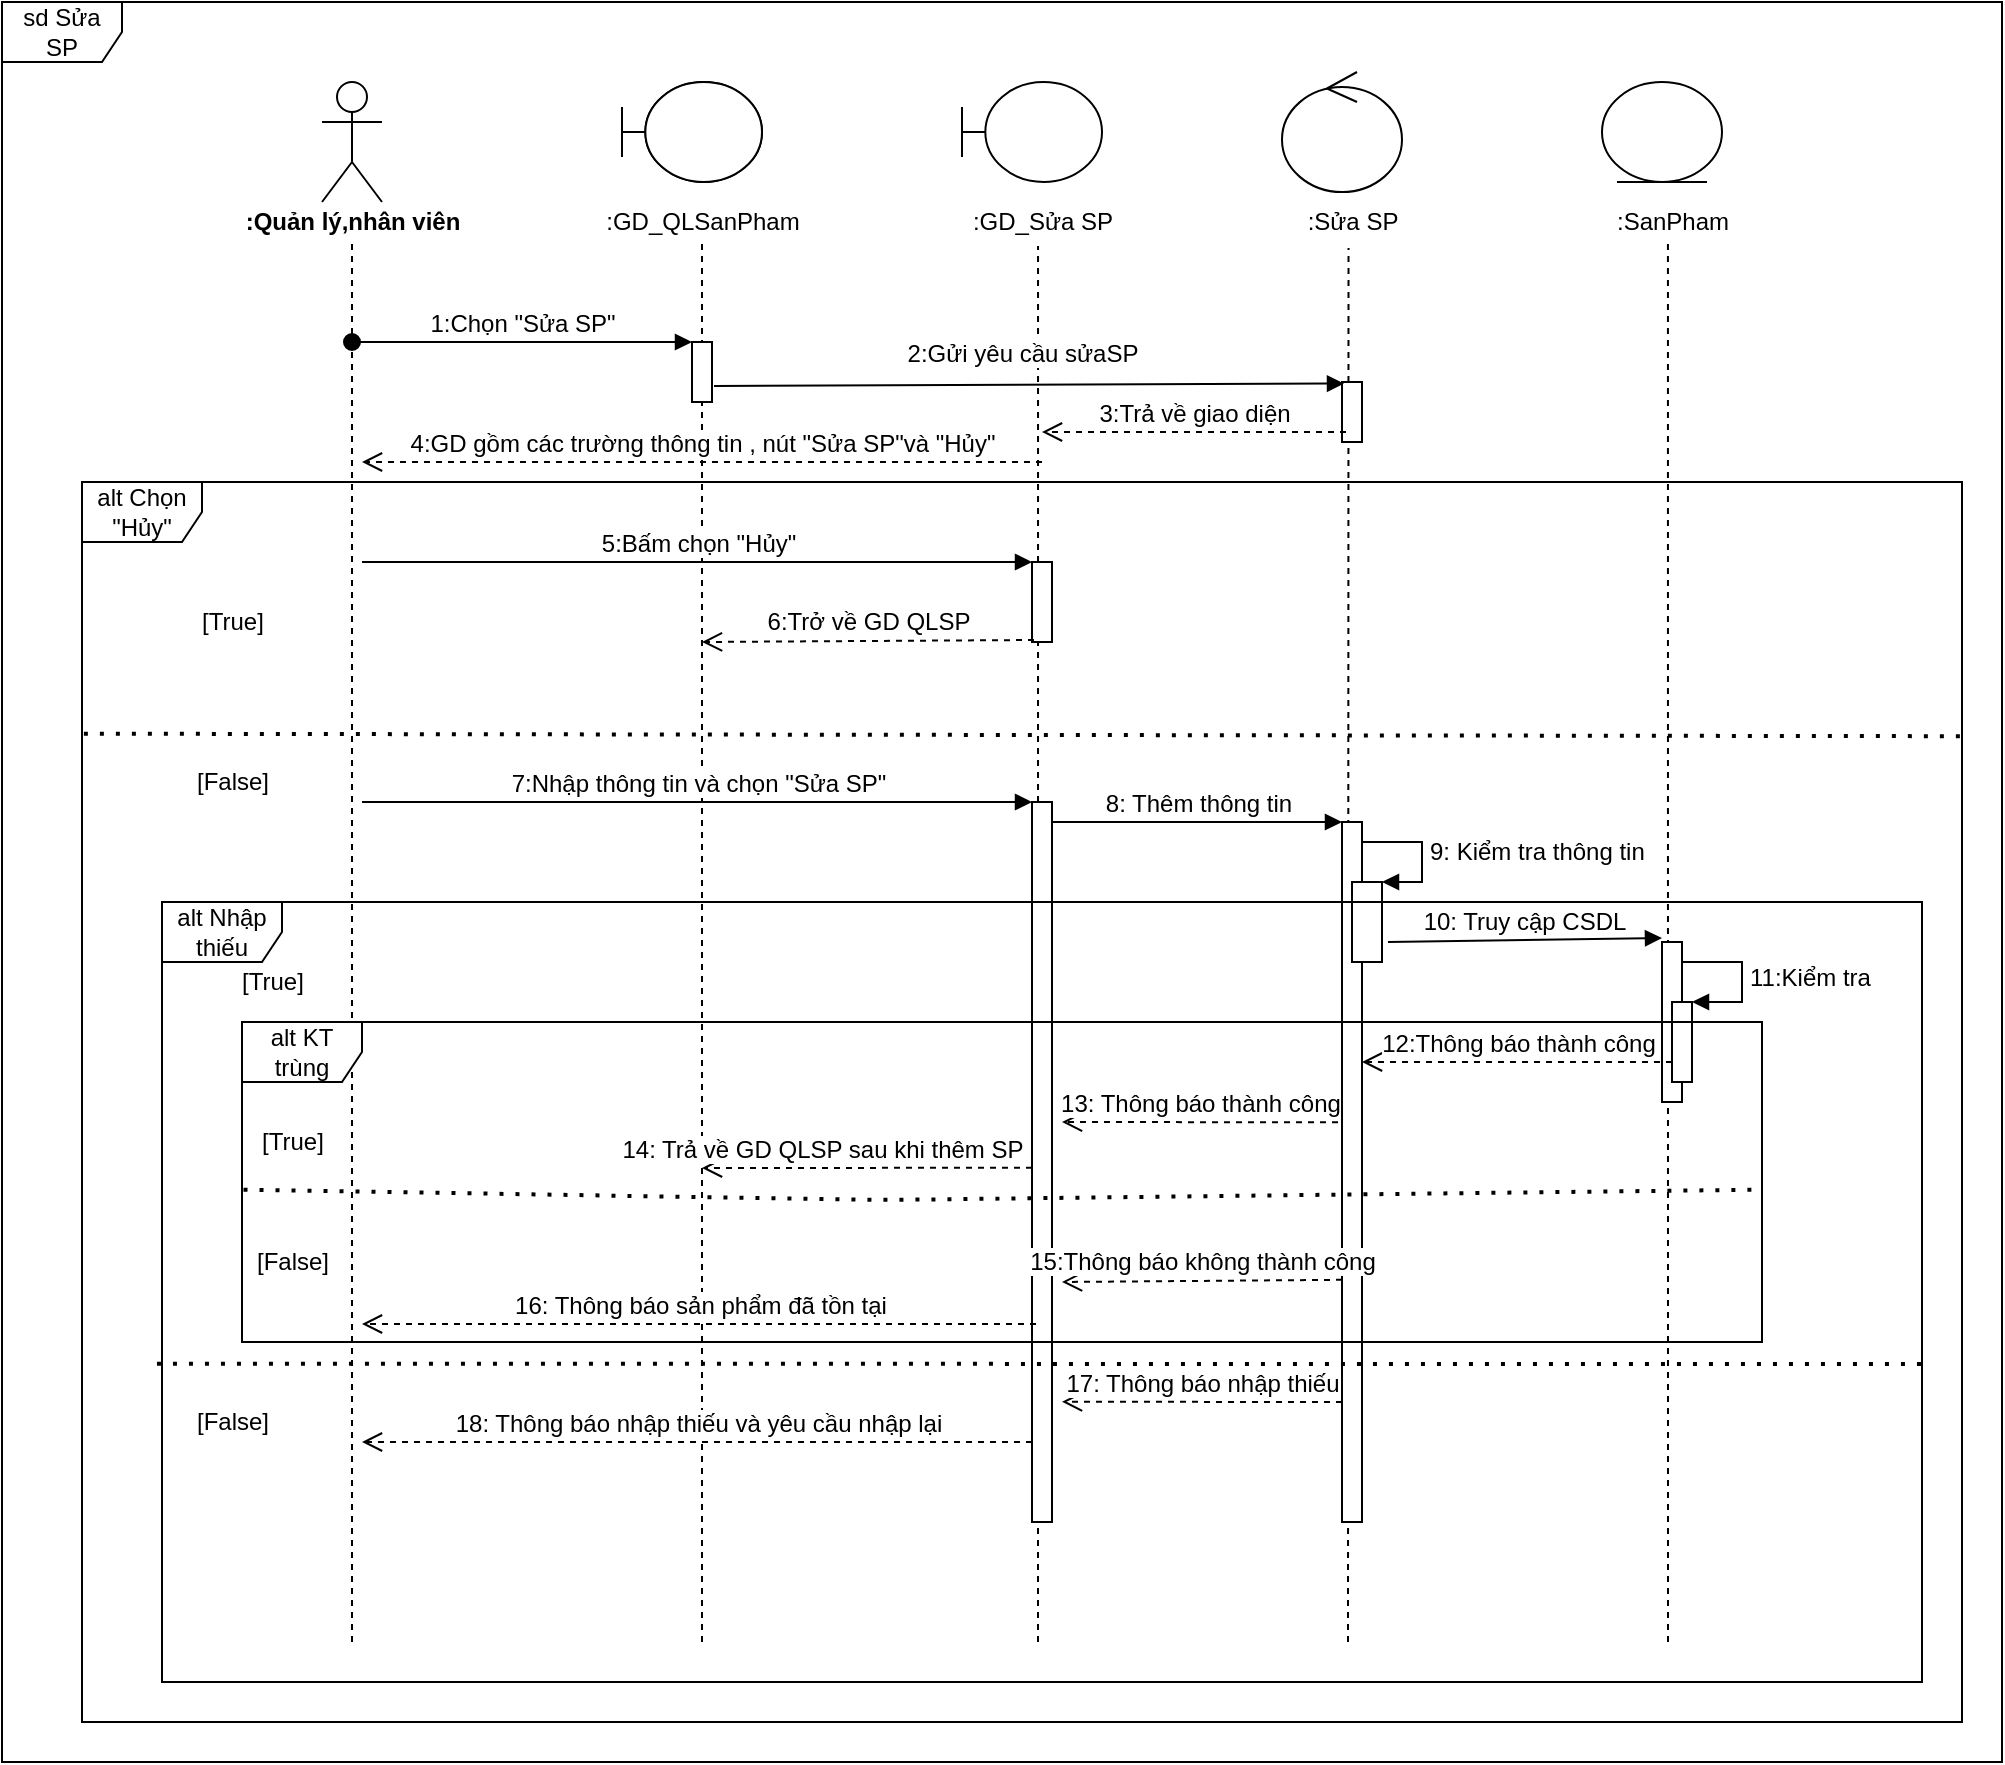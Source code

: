 <mxfile version="14.7.7" type="github" pages="5">
  <diagram id="kgpKYQtTHZ0yAKxKKP6v" name="Page-1">
    <mxGraphModel dx="1952" dy="557" grid="1" gridSize="10" guides="1" tooltips="1" connect="1" arrows="1" fold="1" page="1" pageScale="1" pageWidth="850" pageHeight="1100" math="0" shadow="0">
      <root>
        <mxCell id="0" />
        <mxCell id="1" parent="0" />
        <mxCell id="S1U6I2X5g81D62Wpko52-2" value="Actor" style="shape=umlActor;verticalLabelPosition=bottom;verticalAlign=top;html=1;outlineConnect=0;" vertex="1" parent="1">
          <mxGeometry x="80" y="40" width="30" height="60" as="geometry" />
        </mxCell>
        <mxCell id="S1U6I2X5g81D62Wpko52-3" value="" style="endArrow=none;dashed=1;html=1;" edge="1" parent="1" target="S1U6I2X5g81D62Wpko52-2">
          <mxGeometry width="50" height="50" relative="1" as="geometry">
            <mxPoint x="95" y="820" as="sourcePoint" />
            <mxPoint x="450" y="290" as="targetPoint" />
          </mxGeometry>
        </mxCell>
        <mxCell id="S1U6I2X5g81D62Wpko52-6" value=":Quản lý,nhân viên&lt;br style=&quot;font-size: 12px;&quot;&gt;" style="edgeLabel;html=1;align=center;verticalAlign=middle;resizable=0;points=[];fontStyle=1;fontSize=12;" vertex="1" connectable="0" parent="S1U6I2X5g81D62Wpko52-3">
          <mxGeometry x="0.922" y="3" relative="1" as="geometry">
            <mxPoint x="3" y="-18" as="offset" />
          </mxGeometry>
        </mxCell>
        <mxCell id="S1U6I2X5g81D62Wpko52-7" value="" style="shape=umlBoundary;whiteSpace=wrap;html=1;fontSize=12;" vertex="1" parent="1">
          <mxGeometry x="230" y="40" width="70" height="50" as="geometry" />
        </mxCell>
        <mxCell id="S1U6I2X5g81D62Wpko52-8" value=":GD_QLSanPham" style="text;html=1;align=center;verticalAlign=middle;resizable=0;points=[];autosize=1;strokeColor=none;fontSize=12;" vertex="1" parent="1">
          <mxGeometry x="215" y="100" width="110" height="20" as="geometry" />
        </mxCell>
        <mxCell id="S1U6I2X5g81D62Wpko52-9" value="" style="shape=umlBoundary;whiteSpace=wrap;html=1;fontSize=12;" vertex="1" parent="1">
          <mxGeometry x="230" y="40" width="70" height="50" as="geometry" />
        </mxCell>
        <mxCell id="S1U6I2X5g81D62Wpko52-10" value="" style="shape=umlBoundary;whiteSpace=wrap;html=1;fontSize=12;" vertex="1" parent="1">
          <mxGeometry x="400" y="40" width="70" height="50" as="geometry" />
        </mxCell>
        <mxCell id="S1U6I2X5g81D62Wpko52-11" value=":GD_Sửa SP" style="text;html=1;align=center;verticalAlign=middle;resizable=0;points=[];autosize=1;strokeColor=none;fontSize=12;" vertex="1" parent="1">
          <mxGeometry x="395" y="100" width="90" height="20" as="geometry" />
        </mxCell>
        <mxCell id="S1U6I2X5g81D62Wpko52-12" value="" style="ellipse;shape=umlEntity;whiteSpace=wrap;html=1;fontSize=12;" vertex="1" parent="1">
          <mxGeometry x="720" y="40" width="60" height="50" as="geometry" />
        </mxCell>
        <mxCell id="S1U6I2X5g81D62Wpko52-13" value="" style="ellipse;shape=umlControl;whiteSpace=wrap;html=1;fontSize=12;" vertex="1" parent="1">
          <mxGeometry x="560" y="35" width="60" height="60" as="geometry" />
        </mxCell>
        <mxCell id="S1U6I2X5g81D62Wpko52-14" value=":Sửa SP" style="text;html=1;align=center;verticalAlign=middle;resizable=0;points=[];autosize=1;strokeColor=none;fontSize=12;" vertex="1" parent="1">
          <mxGeometry x="565" y="100" width="60" height="20" as="geometry" />
        </mxCell>
        <mxCell id="S1U6I2X5g81D62Wpko52-15" value=":SanPham" style="text;html=1;align=center;verticalAlign=middle;resizable=0;points=[];autosize=1;strokeColor=none;fontSize=12;" vertex="1" parent="1">
          <mxGeometry x="720" y="100" width="70" height="20" as="geometry" />
        </mxCell>
        <mxCell id="S1U6I2X5g81D62Wpko52-16" value="" style="endArrow=none;dashed=1;html=1;fontSize=12;" edge="1" parent="1" target="S1U6I2X5g81D62Wpko52-8">
          <mxGeometry width="50" height="50" relative="1" as="geometry">
            <mxPoint x="270" y="820" as="sourcePoint" />
            <mxPoint x="450" y="290" as="targetPoint" />
          </mxGeometry>
        </mxCell>
        <mxCell id="S1U6I2X5g81D62Wpko52-17" value="" style="endArrow=none;dashed=1;html=1;fontSize=12;entryX=0.478;entryY=1.1;entryDx=0;entryDy=0;entryPerimeter=0;" edge="1" parent="1" target="S1U6I2X5g81D62Wpko52-11">
          <mxGeometry width="50" height="50" relative="1" as="geometry">
            <mxPoint x="438" y="820" as="sourcePoint" />
            <mxPoint x="450" y="290" as="targetPoint" />
          </mxGeometry>
        </mxCell>
        <mxCell id="S1U6I2X5g81D62Wpko52-18" value="" style="endArrow=none;dashed=1;html=1;fontSize=12;entryX=0.471;entryY=1.15;entryDx=0;entryDy=0;entryPerimeter=0;" edge="1" parent="1" target="S1U6I2X5g81D62Wpko52-14">
          <mxGeometry width="50" height="50" relative="1" as="geometry">
            <mxPoint x="593" y="820" as="sourcePoint" />
            <mxPoint x="450" y="290" as="targetPoint" />
          </mxGeometry>
        </mxCell>
        <mxCell id="S1U6I2X5g81D62Wpko52-19" value="" style="endArrow=none;dashed=1;html=1;fontSize=12;entryX=0.471;entryY=1;entryDx=0;entryDy=0;entryPerimeter=0;" edge="1" parent="1" target="S1U6I2X5g81D62Wpko52-15">
          <mxGeometry width="50" height="50" relative="1" as="geometry">
            <mxPoint x="753" y="820" as="sourcePoint" />
            <mxPoint x="450" y="290" as="targetPoint" />
          </mxGeometry>
        </mxCell>
        <mxCell id="S1U6I2X5g81D62Wpko52-21" value="" style="html=1;points=[];perimeter=orthogonalPerimeter;fontSize=12;" vertex="1" parent="1">
          <mxGeometry x="265" y="170" width="10" height="30" as="geometry" />
        </mxCell>
        <mxCell id="S1U6I2X5g81D62Wpko52-22" value="1:Chọn &quot;Sửa SP&quot;" style="html=1;verticalAlign=bottom;startArrow=oval;endArrow=block;startSize=8;fontSize=12;" edge="1" parent="1">
          <mxGeometry relative="1" as="geometry">
            <mxPoint x="95" y="170" as="sourcePoint" />
            <mxPoint x="265" y="170" as="targetPoint" />
          </mxGeometry>
        </mxCell>
        <mxCell id="S1U6I2X5g81D62Wpko52-23" value="" style="html=1;points=[];perimeter=orthogonalPerimeter;fontSize=12;" vertex="1" parent="1">
          <mxGeometry x="590" y="190" width="10" height="30" as="geometry" />
        </mxCell>
        <mxCell id="S1U6I2X5g81D62Wpko52-25" value="2:Gửi yêu cầu sửaSP" style="html=1;verticalAlign=bottom;endArrow=block;fontSize=12;entryX=0.1;entryY=0.025;entryDx=0;entryDy=0;entryPerimeter=0;exitX=1.1;exitY=0.733;exitDx=0;exitDy=0;exitPerimeter=0;" edge="1" parent="1" source="S1U6I2X5g81D62Wpko52-21" target="S1U6I2X5g81D62Wpko52-23">
          <mxGeometry x="-0.022" y="6" width="80" relative="1" as="geometry">
            <mxPoint x="280" y="192" as="sourcePoint" />
            <mxPoint x="460" y="300" as="targetPoint" />
            <mxPoint as="offset" />
          </mxGeometry>
        </mxCell>
        <mxCell id="S1U6I2X5g81D62Wpko52-26" value="3:Trả về giao diện" style="html=1;verticalAlign=bottom;endArrow=open;dashed=1;endSize=8;fontSize=12;exitX=0.2;exitY=0.833;exitDx=0;exitDy=0;exitPerimeter=0;" edge="1" parent="1" source="S1U6I2X5g81D62Wpko52-23">
          <mxGeometry relative="1" as="geometry">
            <mxPoint x="460" y="300" as="sourcePoint" />
            <mxPoint x="440" y="215" as="targetPoint" />
          </mxGeometry>
        </mxCell>
        <mxCell id="S1U6I2X5g81D62Wpko52-27" value="4:GD gồm các trường thông tin , nút &quot;Sửa SP&quot;và &quot;Hủy&quot;" style="html=1;verticalAlign=bottom;endArrow=open;dashed=1;endSize=8;fontSize=12;" edge="1" parent="1">
          <mxGeometry relative="1" as="geometry">
            <mxPoint x="440" y="230" as="sourcePoint" />
            <mxPoint x="100" y="230" as="targetPoint" />
          </mxGeometry>
        </mxCell>
        <mxCell id="S1U6I2X5g81D62Wpko52-31" value="[True]" style="text;html=1;align=center;verticalAlign=middle;resizable=0;points=[];autosize=1;strokeColor=none;fontSize=12;" vertex="1" parent="1">
          <mxGeometry x="10" y="300" width="50" height="20" as="geometry" />
        </mxCell>
        <mxCell id="S1U6I2X5g81D62Wpko52-36" value="5:Bấm chọn &quot;Hủy&quot;" style="html=1;verticalAlign=bottom;endArrow=block;fontSize=12;entryX=0;entryY=0;entryDx=0;entryDy=0;entryPerimeter=0;" edge="1" parent="1" target="S1U6I2X5g81D62Wpko52-41">
          <mxGeometry width="80" relative="1" as="geometry">
            <mxPoint x="100" y="280" as="sourcePoint" />
            <mxPoint x="440" y="280" as="targetPoint" />
          </mxGeometry>
        </mxCell>
        <mxCell id="S1U6I2X5g81D62Wpko52-41" value="" style="html=1;points=[];perimeter=orthogonalPerimeter;fontSize=12;" vertex="1" parent="1">
          <mxGeometry x="435" y="280" width="10" height="40" as="geometry" />
        </mxCell>
        <mxCell id="S1U6I2X5g81D62Wpko52-42" value="6:Trở về GD QLSP" style="html=1;verticalAlign=bottom;endArrow=open;dashed=1;endSize=8;fontSize=12;exitX=0.1;exitY=0.975;exitDx=0;exitDy=0;exitPerimeter=0;" edge="1" parent="1" source="S1U6I2X5g81D62Wpko52-41">
          <mxGeometry relative="1" as="geometry">
            <mxPoint x="460" y="240" as="sourcePoint" />
            <mxPoint x="270" y="320" as="targetPoint" />
          </mxGeometry>
        </mxCell>
        <mxCell id="S1U6I2X5g81D62Wpko52-43" value="[False]" style="text;html=1;align=center;verticalAlign=middle;resizable=0;points=[];autosize=1;strokeColor=none;fontSize=12;" vertex="1" parent="1">
          <mxGeometry x="10" y="380" width="50" height="20" as="geometry" />
        </mxCell>
        <mxCell id="S1U6I2X5g81D62Wpko52-44" value="7:Nhập thông tin và chọn &quot;Sửa SP&quot;" style="html=1;verticalAlign=bottom;endArrow=block;fontSize=12;" edge="1" parent="1" target="S1U6I2X5g81D62Wpko52-45">
          <mxGeometry width="80" relative="1" as="geometry">
            <mxPoint x="100" y="400" as="sourcePoint" />
            <mxPoint x="430" y="400" as="targetPoint" />
          </mxGeometry>
        </mxCell>
        <mxCell id="S1U6I2X5g81D62Wpko52-45" value="" style="html=1;points=[];perimeter=orthogonalPerimeter;fontSize=12;" vertex="1" parent="1">
          <mxGeometry x="435" y="400" width="10" height="360" as="geometry" />
        </mxCell>
        <mxCell id="S1U6I2X5g81D62Wpko52-46" value="8: Thêm thông tin" style="html=1;verticalAlign=bottom;endArrow=block;fontSize=12;" edge="1" parent="1" source="S1U6I2X5g81D62Wpko52-45" target="S1U6I2X5g81D62Wpko52-47">
          <mxGeometry width="80" relative="1" as="geometry">
            <mxPoint x="380" y="240" as="sourcePoint" />
            <mxPoint x="590" y="410" as="targetPoint" />
            <Array as="points">
              <mxPoint x="510" y="410" />
            </Array>
          </mxGeometry>
        </mxCell>
        <mxCell id="S1U6I2X5g81D62Wpko52-47" value="" style="html=1;points=[];perimeter=orthogonalPerimeter;fontSize=12;" vertex="1" parent="1">
          <mxGeometry x="590" y="410" width="10" height="350" as="geometry" />
        </mxCell>
        <mxCell id="S1U6I2X5g81D62Wpko52-48" value="" style="html=1;points=[];perimeter=orthogonalPerimeter;fontSize=12;" vertex="1" parent="1">
          <mxGeometry x="595" y="440" width="15" height="40" as="geometry" />
        </mxCell>
        <mxCell id="S1U6I2X5g81D62Wpko52-49" value="9: Kiểm tra thông tin" style="edgeStyle=orthogonalEdgeStyle;html=1;align=left;spacingLeft=2;endArrow=block;rounded=0;entryX=1;entryY=0;fontSize=12;" edge="1" target="S1U6I2X5g81D62Wpko52-48" parent="1">
          <mxGeometry relative="1" as="geometry">
            <mxPoint x="600" y="420" as="sourcePoint" />
            <Array as="points">
              <mxPoint x="630" y="420" />
            </Array>
          </mxGeometry>
        </mxCell>
        <mxCell id="S1U6I2X5g81D62Wpko52-50" value="10: Truy cập CSDL" style="html=1;verticalAlign=bottom;endArrow=block;fontSize=12;" edge="1" parent="1">
          <mxGeometry width="80" relative="1" as="geometry">
            <mxPoint x="613" y="470" as="sourcePoint" />
            <mxPoint x="750" y="468" as="targetPoint" />
            <Array as="points" />
          </mxGeometry>
        </mxCell>
        <mxCell id="S1U6I2X5g81D62Wpko52-51" value="" style="html=1;points=[];perimeter=orthogonalPerimeter;fontSize=12;" vertex="1" parent="1">
          <mxGeometry x="750" y="470" width="10" height="80" as="geometry" />
        </mxCell>
        <mxCell id="S1U6I2X5g81D62Wpko52-52" value="" style="html=1;points=[];perimeter=orthogonalPerimeter;fontSize=12;" vertex="1" parent="1">
          <mxGeometry x="755" y="500" width="10" height="40" as="geometry" />
        </mxCell>
        <mxCell id="S1U6I2X5g81D62Wpko52-53" value="11:Kiểm tra" style="edgeStyle=orthogonalEdgeStyle;html=1;align=left;spacingLeft=2;endArrow=block;rounded=0;entryX=1;entryY=0;fontSize=12;" edge="1" target="S1U6I2X5g81D62Wpko52-52" parent="1">
          <mxGeometry relative="1" as="geometry">
            <mxPoint x="760" y="480" as="sourcePoint" />
            <Array as="points">
              <mxPoint x="790" y="480" />
            </Array>
          </mxGeometry>
        </mxCell>
        <mxCell id="S1U6I2X5g81D62Wpko52-54" value="12:Thông báo thành công" style="html=1;verticalAlign=bottom;endArrow=open;dashed=1;endSize=8;fontSize=12;exitX=0;exitY=0.75;exitDx=0;exitDy=0;exitPerimeter=0;" edge="1" parent="1" source="S1U6I2X5g81D62Wpko52-52">
          <mxGeometry relative="1" as="geometry">
            <mxPoint x="470" y="640" as="sourcePoint" />
            <mxPoint x="600" y="530" as="targetPoint" />
          </mxGeometry>
        </mxCell>
        <mxCell id="S1U6I2X5g81D62Wpko52-55" value="13: Thông báo thành công" style="html=1;verticalAlign=bottom;endArrow=open;dashed=1;endSize=8;fontSize=12;exitX=-0.2;exitY=0.429;exitDx=0;exitDy=0;exitPerimeter=0;" edge="1" parent="1" source="S1U6I2X5g81D62Wpko52-47">
          <mxGeometry relative="1" as="geometry">
            <mxPoint x="470" y="640" as="sourcePoint" />
            <mxPoint x="450" y="560" as="targetPoint" />
          </mxGeometry>
        </mxCell>
        <mxCell id="S1U6I2X5g81D62Wpko52-56" value="14: Trả về GD QLSP sau khi thêm SP" style="html=1;verticalAlign=bottom;endArrow=open;dashed=1;endSize=8;fontSize=12;exitX=0;exitY=0.508;exitDx=0;exitDy=0;exitPerimeter=0;" edge="1" parent="1" source="S1U6I2X5g81D62Wpko52-45">
          <mxGeometry x="0.273" relative="1" as="geometry">
            <mxPoint x="470" y="640" as="sourcePoint" />
            <mxPoint x="270" y="583" as="targetPoint" />
            <mxPoint as="offset" />
          </mxGeometry>
        </mxCell>
        <mxCell id="S1U6I2X5g81D62Wpko52-57" value="15:Thông báo không thành công" style="html=1;verticalAlign=bottom;endArrow=open;dashed=1;endSize=8;fontSize=12;exitX=0;exitY=0.654;exitDx=0;exitDy=0;exitPerimeter=0;" edge="1" parent="1" source="S1U6I2X5g81D62Wpko52-47">
          <mxGeometry relative="1" as="geometry">
            <mxPoint x="470" y="640" as="sourcePoint" />
            <mxPoint x="450" y="640" as="targetPoint" />
          </mxGeometry>
        </mxCell>
        <mxCell id="S1U6I2X5g81D62Wpko52-58" value="16: Thông báo sản phẩm đã tồn tại" style="html=1;verticalAlign=bottom;endArrow=open;dashed=1;endSize=8;fontSize=12;exitX=0.2;exitY=0.725;exitDx=0;exitDy=0;exitPerimeter=0;" edge="1" parent="1" source="S1U6I2X5g81D62Wpko52-45">
          <mxGeometry relative="1" as="geometry">
            <mxPoint x="470" y="640" as="sourcePoint" />
            <mxPoint x="100" y="661" as="targetPoint" />
          </mxGeometry>
        </mxCell>
        <mxCell id="S1U6I2X5g81D62Wpko52-59" value="17: Thông báo nhập thiếu" style="html=1;verticalAlign=bottom;endArrow=open;dashed=1;endSize=8;fontSize=12;entryX=1.5;entryY=0.833;entryDx=0;entryDy=0;entryPerimeter=0;" edge="1" parent="1" target="S1U6I2X5g81D62Wpko52-45">
          <mxGeometry relative="1" as="geometry">
            <mxPoint x="590" y="700" as="sourcePoint" />
            <mxPoint x="510" y="700" as="targetPoint" />
          </mxGeometry>
        </mxCell>
        <mxCell id="S1U6I2X5g81D62Wpko52-60" value="18: Thông báo nhập thiếu và yêu cầu nhập lại" style="html=1;verticalAlign=bottom;endArrow=open;dashed=1;endSize=8;fontSize=12;" edge="1" parent="1">
          <mxGeometry relative="1" as="geometry">
            <mxPoint x="435" y="720" as="sourcePoint" />
            <mxPoint x="100" y="720" as="targetPoint" />
          </mxGeometry>
        </mxCell>
        <mxCell id="S1U6I2X5g81D62Wpko52-62" value="[True]" style="text;html=1;align=center;verticalAlign=middle;resizable=0;points=[];autosize=1;strokeColor=none;fontSize=12;" vertex="1" parent="1">
          <mxGeometry x="30" y="480" width="50" height="20" as="geometry" />
        </mxCell>
        <mxCell id="S1U6I2X5g81D62Wpko52-63" value="[True]" style="text;html=1;align=center;verticalAlign=middle;resizable=0;points=[];autosize=1;strokeColor=none;fontSize=12;" vertex="1" parent="1">
          <mxGeometry x="40" y="560" width="50" height="20" as="geometry" />
        </mxCell>
        <mxCell id="S1U6I2X5g81D62Wpko52-64" value="[False]" style="text;html=1;align=center;verticalAlign=middle;resizable=0;points=[];autosize=1;strokeColor=none;fontSize=12;" vertex="1" parent="1">
          <mxGeometry x="40" y="620" width="50" height="20" as="geometry" />
        </mxCell>
        <mxCell id="S1U6I2X5g81D62Wpko52-65" value="[False]" style="text;html=1;align=center;verticalAlign=middle;resizable=0;points=[];autosize=1;strokeColor=none;fontSize=12;" vertex="1" parent="1">
          <mxGeometry x="10" y="700" width="50" height="20" as="geometry" />
        </mxCell>
        <mxCell id="S1U6I2X5g81D62Wpko52-67" value="" style="endArrow=none;dashed=1;html=1;dashPattern=1 3;strokeWidth=2;fontSize=12;exitX=0.001;exitY=0.203;exitDx=0;exitDy=0;exitPerimeter=0;entryX=1.002;entryY=0.205;entryDx=0;entryDy=0;entryPerimeter=0;" edge="1" parent="1">
          <mxGeometry width="50" height="50" relative="1" as="geometry">
            <mxPoint x="-39.06" y="365.86" as="sourcePoint" />
            <mxPoint x="901.88" y="367.1" as="targetPoint" />
          </mxGeometry>
        </mxCell>
        <mxCell id="S1U6I2X5g81D62Wpko52-70" value="" style="endArrow=none;dashed=1;html=1;dashPattern=1 3;strokeWidth=2;fontSize=12;exitX=0.001;exitY=0.524;exitDx=0;exitDy=0;exitPerimeter=0;entryX=0.999;entryY=0.524;entryDx=0;entryDy=0;entryPerimeter=0;" edge="1" parent="1">
          <mxGeometry width="50" height="50" relative="1" as="geometry">
            <mxPoint x="40.76" y="593.84" as="sourcePoint" />
            <mxPoint x="799.24" y="593.84" as="targetPoint" />
            <Array as="points">
              <mxPoint x="360" y="599" />
            </Array>
          </mxGeometry>
        </mxCell>
        <mxCell id="S1U6I2X5g81D62Wpko52-71" value="" style="endArrow=none;dashed=1;html=1;dashPattern=1 3;strokeWidth=2;fontSize=12;exitX=-0.003;exitY=0.592;exitDx=0;exitDy=0;exitPerimeter=0;" edge="1" parent="1">
          <mxGeometry width="50" height="50" relative="1" as="geometry">
            <mxPoint x="-2.52" y="680.88" as="sourcePoint" />
            <mxPoint x="880" y="681" as="targetPoint" />
          </mxGeometry>
        </mxCell>
        <mxCell id="nolrGAkS4s71YQMXujwB-1" value="sd Sửa SP" style="shape=umlFrame;whiteSpace=wrap;html=1;fontSize=12;" vertex="1" parent="1">
          <mxGeometry x="-80" width="1000" height="880" as="geometry" />
        </mxCell>
        <mxCell id="nolrGAkS4s71YQMXujwB-2" value="alt Chọn &quot;Hủy&quot;" style="shape=umlFrame;whiteSpace=wrap;html=1;fontSize=12;" vertex="1" parent="1">
          <mxGeometry x="-40" y="240" width="940" height="620" as="geometry" />
        </mxCell>
        <mxCell id="nolrGAkS4s71YQMXujwB-3" value="alt Nhập thiếu" style="shape=umlFrame;whiteSpace=wrap;html=1;fontSize=12;" vertex="1" parent="1">
          <mxGeometry y="450" width="880" height="390" as="geometry" />
        </mxCell>
        <mxCell id="nolrGAkS4s71YQMXujwB-4" value="alt KT trùng" style="shape=umlFrame;whiteSpace=wrap;html=1;fontSize=12;" vertex="1" parent="1">
          <mxGeometry x="40" y="510" width="760" height="160" as="geometry" />
        </mxCell>
      </root>
    </mxGraphModel>
  </diagram>
  <diagram id="mMt2oVR8VySUst_ACdSh" name="Page-2">
    <mxGraphModel dx="1102" dy="557" grid="1" gridSize="10" guides="1" tooltips="1" connect="1" arrows="1" fold="1" page="1" pageScale="1" pageWidth="1169" pageHeight="1654" math="0" shadow="0">
      <root>
        <mxCell id="H0j2o-uxDTVLAtJrjjwK-0" />
        <mxCell id="H0j2o-uxDTVLAtJrjjwK-1" parent="H0j2o-uxDTVLAtJrjjwK-0" />
        <mxCell id="c-cviStDWO0gf37jP2vC-0" value="Actor" style="shape=umlActor;verticalLabelPosition=bottom;verticalAlign=top;html=1;outlineConnect=0;" vertex="1" parent="H0j2o-uxDTVLAtJrjjwK-1">
          <mxGeometry x="410" y="95" width="30" height="60" as="geometry" />
        </mxCell>
        <mxCell id="c-cviStDWO0gf37jP2vC-1" value="" style="endArrow=none;dashed=1;html=1;" edge="1" target="c-cviStDWO0gf37jP2vC-0" parent="H0j2o-uxDTVLAtJrjjwK-1">
          <mxGeometry width="50" height="50" relative="1" as="geometry">
            <mxPoint x="425" y="560" as="sourcePoint" />
            <mxPoint x="780" y="345" as="targetPoint" />
          </mxGeometry>
        </mxCell>
        <mxCell id="c-cviStDWO0gf37jP2vC-2" value=":Quản lý,nhân viên&lt;br style=&quot;font-size: 12px;&quot;&gt;" style="edgeLabel;html=1;align=center;verticalAlign=middle;resizable=0;points=[];fontStyle=1;fontSize=12;" vertex="1" connectable="0" parent="c-cviStDWO0gf37jP2vC-1">
          <mxGeometry x="0.922" y="3" relative="1" as="geometry">
            <mxPoint x="3" y="-6" as="offset" />
          </mxGeometry>
        </mxCell>
        <mxCell id="c-cviStDWO0gf37jP2vC-3" value="" style="shape=umlBoundary;whiteSpace=wrap;html=1;fontSize=12;" vertex="1" parent="H0j2o-uxDTVLAtJrjjwK-1">
          <mxGeometry x="560" y="95" width="70" height="50" as="geometry" />
        </mxCell>
        <mxCell id="c-cviStDWO0gf37jP2vC-4" value=":GD_QLSanPham" style="text;html=1;align=center;verticalAlign=middle;resizable=0;points=[];autosize=1;strokeColor=none;fontSize=12;" vertex="1" parent="H0j2o-uxDTVLAtJrjjwK-1">
          <mxGeometry x="545" y="155" width="110" height="20" as="geometry" />
        </mxCell>
        <mxCell id="c-cviStDWO0gf37jP2vC-5" value="" style="shape=umlBoundary;whiteSpace=wrap;html=1;fontSize=12;" vertex="1" parent="H0j2o-uxDTVLAtJrjjwK-1">
          <mxGeometry x="560" y="95" width="70" height="50" as="geometry" />
        </mxCell>
        <mxCell id="c-cviStDWO0gf37jP2vC-8" value="" style="ellipse;shape=umlEntity;whiteSpace=wrap;html=1;fontSize=12;" vertex="1" parent="H0j2o-uxDTVLAtJrjjwK-1">
          <mxGeometry x="960" y="100" width="60" height="50" as="geometry" />
        </mxCell>
        <mxCell id="c-cviStDWO0gf37jP2vC-9" value="" style="ellipse;shape=umlControl;whiteSpace=wrap;html=1;fontSize=12;" vertex="1" parent="H0j2o-uxDTVLAtJrjjwK-1">
          <mxGeometry x="770" y="90" width="60" height="60" as="geometry" />
        </mxCell>
        <mxCell id="c-cviStDWO0gf37jP2vC-10" value=":Xóa SP" style="text;html=1;align=center;verticalAlign=middle;resizable=0;points=[];autosize=1;strokeColor=none;fontSize=12;" vertex="1" parent="H0j2o-uxDTVLAtJrjjwK-1">
          <mxGeometry x="775" y="155" width="60" height="20" as="geometry" />
        </mxCell>
        <mxCell id="c-cviStDWO0gf37jP2vC-11" value=":SanPham" style="text;html=1;align=center;verticalAlign=middle;resizable=0;points=[];autosize=1;strokeColor=none;fontSize=12;" vertex="1" parent="H0j2o-uxDTVLAtJrjjwK-1">
          <mxGeometry x="960" y="155" width="70" height="20" as="geometry" />
        </mxCell>
        <mxCell id="c-cviStDWO0gf37jP2vC-12" value="" style="endArrow=none;dashed=1;html=1;fontSize=12;" edge="1" target="c-cviStDWO0gf37jP2vC-4" parent="H0j2o-uxDTVLAtJrjjwK-1">
          <mxGeometry width="50" height="50" relative="1" as="geometry">
            <mxPoint x="600" y="560" as="sourcePoint" />
            <mxPoint x="780" y="345" as="targetPoint" />
          </mxGeometry>
        </mxCell>
        <mxCell id="c-cviStDWO0gf37jP2vC-14" value="" style="endArrow=none;dashed=1;html=1;fontSize=12;entryX=0.471;entryY=1.15;entryDx=0;entryDy=0;entryPerimeter=0;" edge="1" target="c-cviStDWO0gf37jP2vC-10" parent="H0j2o-uxDTVLAtJrjjwK-1">
          <mxGeometry width="50" height="50" relative="1" as="geometry">
            <mxPoint x="803" y="560" as="sourcePoint" />
            <mxPoint x="780" y="345" as="targetPoint" />
          </mxGeometry>
        </mxCell>
        <mxCell id="c-cviStDWO0gf37jP2vC-15" value="" style="endArrow=none;dashed=1;html=1;fontSize=12;entryX=0.471;entryY=1;entryDx=0;entryDy=0;entryPerimeter=0;" edge="1" target="c-cviStDWO0gf37jP2vC-11" parent="H0j2o-uxDTVLAtJrjjwK-1">
          <mxGeometry width="50" height="50" relative="1" as="geometry">
            <mxPoint x="993" y="560" as="sourcePoint" />
            <mxPoint x="780" y="345" as="targetPoint" />
          </mxGeometry>
        </mxCell>
        <mxCell id="c-cviStDWO0gf37jP2vC-16" value="" style="html=1;points=[];perimeter=orthogonalPerimeter;fontSize=12;" vertex="1" parent="H0j2o-uxDTVLAtJrjjwK-1">
          <mxGeometry x="595" y="225" width="10" height="30" as="geometry" />
        </mxCell>
        <mxCell id="c-cviStDWO0gf37jP2vC-17" value="1:Chọn &quot;Xóa &quot;" style="html=1;verticalAlign=bottom;startArrow=oval;endArrow=block;startSize=8;fontSize=12;" edge="1" parent="H0j2o-uxDTVLAtJrjjwK-1">
          <mxGeometry relative="1" as="geometry">
            <mxPoint x="425" y="225" as="sourcePoint" />
            <mxPoint x="595" y="225" as="targetPoint" />
          </mxGeometry>
        </mxCell>
        <mxCell id="c-cviStDWO0gf37jP2vC-18" value="" style="html=1;points=[];perimeter=orthogonalPerimeter;fontSize=12;" vertex="1" parent="H0j2o-uxDTVLAtJrjjwK-1">
          <mxGeometry x="795" y="245" width="10" height="55" as="geometry" />
        </mxCell>
        <mxCell id="c-cviStDWO0gf37jP2vC-19" value="2:Gửi yêu cầu xóa SP" style="html=1;verticalAlign=bottom;endArrow=block;fontSize=12;entryX=0.1;entryY=0.025;entryDx=0;entryDy=0;entryPerimeter=0;exitX=1.1;exitY=0.733;exitDx=0;exitDy=0;exitPerimeter=0;" edge="1" source="c-cviStDWO0gf37jP2vC-16" target="c-cviStDWO0gf37jP2vC-18" parent="H0j2o-uxDTVLAtJrjjwK-1">
          <mxGeometry x="-0.022" y="6" width="80" relative="1" as="geometry">
            <mxPoint x="610" y="247" as="sourcePoint" />
            <mxPoint x="790" y="355" as="targetPoint" />
            <mxPoint as="offset" />
          </mxGeometry>
        </mxCell>
        <mxCell id="c-cviStDWO0gf37jP2vC-22" value="[True]" style="text;html=1;align=center;verticalAlign=middle;resizable=0;points=[];autosize=1;strokeColor=none;fontSize=12;" vertex="1" parent="H0j2o-uxDTVLAtJrjjwK-1">
          <mxGeometry x="340" y="355" width="50" height="20" as="geometry" />
        </mxCell>
        <mxCell id="c-cviStDWO0gf37jP2vC-23" value="4:Bấm chọn &quot;Hủy&quot;" style="html=1;verticalAlign=bottom;endArrow=block;fontSize=12;entryX=0;entryY=0;entryDx=0;entryDy=0;entryPerimeter=0;" edge="1" target="c-cviStDWO0gf37jP2vC-24" parent="H0j2o-uxDTVLAtJrjjwK-1">
          <mxGeometry width="80" relative="1" as="geometry">
            <mxPoint x="430" y="335" as="sourcePoint" />
            <mxPoint x="770" y="335" as="targetPoint" />
          </mxGeometry>
        </mxCell>
        <mxCell id="c-cviStDWO0gf37jP2vC-24" value="" style="html=1;points=[];perimeter=orthogonalPerimeter;fontSize=12;" vertex="1" parent="H0j2o-uxDTVLAtJrjjwK-1">
          <mxGeometry x="800" y="335" width="10" height="40" as="geometry" />
        </mxCell>
        <mxCell id="c-cviStDWO0gf37jP2vC-25" value="5:Trở về GD QLSP" style="html=1;verticalAlign=bottom;endArrow=open;dashed=1;endSize=8;fontSize=12;exitX=0.1;exitY=0.975;exitDx=0;exitDy=0;exitPerimeter=0;" edge="1" source="c-cviStDWO0gf37jP2vC-24" parent="H0j2o-uxDTVLAtJrjjwK-1">
          <mxGeometry relative="1" as="geometry">
            <mxPoint x="790" y="295" as="sourcePoint" />
            <mxPoint x="600" y="375" as="targetPoint" />
          </mxGeometry>
        </mxCell>
        <mxCell id="c-cviStDWO0gf37jP2vC-26" value="[False]" style="text;html=1;align=center;verticalAlign=middle;resizable=0;points=[];autosize=1;strokeColor=none;fontSize=12;" vertex="1" parent="H0j2o-uxDTVLAtJrjjwK-1">
          <mxGeometry x="340" y="435" width="50" height="20" as="geometry" />
        </mxCell>
        <mxCell id="Y31kB75L8U5iUVvzDBoy-50" value="6: Bấm &quot;Đồng ý&quot;" style="html=1;verticalAlign=bottom;endArrow=block;fontSize=12;" edge="1" parent="H0j2o-uxDTVLAtJrjjwK-1" target="JZdWrecGRH0CLSicWrAZ-0">
          <mxGeometry width="80" relative="1" as="geometry">
            <mxPoint x="430" y="440" as="sourcePoint" />
            <mxPoint x="770" y="440" as="targetPoint" />
          </mxGeometry>
        </mxCell>
        <mxCell id="JZdWrecGRH0CLSicWrAZ-0" value="" style="html=1;points=[];perimeter=orthogonalPerimeter;fontSize=12;" vertex="1" parent="H0j2o-uxDTVLAtJrjjwK-1">
          <mxGeometry x="800" y="430" width="10" height="80" as="geometry" />
        </mxCell>
        <mxCell id="JZdWrecGRH0CLSicWrAZ-1" value="7: Xóa sản phẩm" style="html=1;verticalAlign=bottom;endArrow=block;fontSize=12;entryX=0.1;entryY=0.063;entryDx=0;entryDy=0;entryPerimeter=0;" edge="1" parent="H0j2o-uxDTVLAtJrjjwK-1" target="JZdWrecGRH0CLSicWrAZ-3">
          <mxGeometry width="80" relative="1" as="geometry">
            <mxPoint x="810" y="444.5" as="sourcePoint" />
            <mxPoint x="990" y="445" as="targetPoint" />
          </mxGeometry>
        </mxCell>
        <mxCell id="JZdWrecGRH0CLSicWrAZ-3" value="" style="html=1;points=[];perimeter=orthogonalPerimeter;fontSize=12;" vertex="1" parent="H0j2o-uxDTVLAtJrjjwK-1">
          <mxGeometry x="990" y="440" width="10" height="60" as="geometry" />
        </mxCell>
        <mxCell id="JZdWrecGRH0CLSicWrAZ-4" value="8: Thông báo thành công" style="html=1;verticalAlign=bottom;endArrow=open;dashed=1;endSize=8;fontSize=12;" edge="1" parent="H0j2o-uxDTVLAtJrjjwK-1" target="JZdWrecGRH0CLSicWrAZ-0">
          <mxGeometry relative="1" as="geometry">
            <mxPoint x="988" y="480" as="sourcePoint" />
            <mxPoint x="750" y="390" as="targetPoint" />
            <Array as="points">
              <mxPoint x="930" y="480" />
            </Array>
          </mxGeometry>
        </mxCell>
        <mxCell id="JZdWrecGRH0CLSicWrAZ-5" value="9: Quay lại giao diện QLSP" style="html=1;verticalAlign=bottom;endArrow=open;dashed=1;endSize=8;fontSize=12;exitX=-0.1;exitY=0.825;exitDx=0;exitDy=0;exitPerimeter=0;" edge="1" parent="H0j2o-uxDTVLAtJrjjwK-1" source="JZdWrecGRH0CLSicWrAZ-0">
          <mxGeometry relative="1" as="geometry">
            <mxPoint x="830" y="390" as="sourcePoint" />
            <mxPoint x="600" y="496" as="targetPoint" />
          </mxGeometry>
        </mxCell>
        <mxCell id="JZdWrecGRH0CLSicWrAZ-6" value="10: Thông báo thành công" style="html=1;verticalAlign=bottom;endArrow=open;dashed=1;endSize=8;fontSize=12;" edge="1" parent="H0j2o-uxDTVLAtJrjjwK-1">
          <mxGeometry relative="1" as="geometry">
            <mxPoint x="600" y="520" as="sourcePoint" />
            <mxPoint x="430" y="520" as="targetPoint" />
          </mxGeometry>
        </mxCell>
        <mxCell id="JZdWrecGRH0CLSicWrAZ-9" value="alt Chọn &quot;Hủy&quot;" style="shape=umlFrame;whiteSpace=wrap;html=1;fontSize=12;" vertex="1" parent="H0j2o-uxDTVLAtJrjjwK-1">
          <mxGeometry x="320" y="310" width="720" height="260" as="geometry" />
        </mxCell>
        <mxCell id="JZdWrecGRH0CLSicWrAZ-10" value="" style="endArrow=none;dashed=1;html=1;dashPattern=1 3;strokeWidth=2;fontSize=12;exitX=-0.001;exitY=0.35;exitDx=0;exitDy=0;exitPerimeter=0;entryX=1.001;entryY=0.35;entryDx=0;entryDy=0;entryPerimeter=0;" edge="1" parent="H0j2o-uxDTVLAtJrjjwK-1" source="JZdWrecGRH0CLSicWrAZ-9" target="JZdWrecGRH0CLSicWrAZ-9">
          <mxGeometry width="50" height="50" relative="1" as="geometry">
            <mxPoint x="770" y="410" as="sourcePoint" />
            <mxPoint x="820" y="360" as="targetPoint" />
          </mxGeometry>
        </mxCell>
        <mxCell id="JZdWrecGRH0CLSicWrAZ-12" value="3: Hiển thị thông báo &quot;Đồng ý&quot; hoặc &quot;Hủy&quot;" style="html=1;verticalAlign=bottom;endArrow=open;dashed=1;endSize=8;fontSize=12;exitX=0.5;exitY=0.636;exitDx=0;exitDy=0;exitPerimeter=0;" edge="1" parent="H0j2o-uxDTVLAtJrjjwK-1" source="c-cviStDWO0gf37jP2vC-18">
          <mxGeometry relative="1" as="geometry">
            <mxPoint x="830" y="400" as="sourcePoint" />
            <mxPoint x="430" y="280" as="targetPoint" />
          </mxGeometry>
        </mxCell>
        <mxCell id="JZdWrecGRH0CLSicWrAZ-14" value="sd Xóa SP" style="shape=umlFrame;whiteSpace=wrap;html=1;fontSize=12;" vertex="1" parent="H0j2o-uxDTVLAtJrjjwK-1">
          <mxGeometry x="280" y="75" width="800" height="560" as="geometry" />
        </mxCell>
      </root>
    </mxGraphModel>
  </diagram>
  <diagram id="CTYhHr_ET22pSiaMMvW4" name="Page-3">
    <mxGraphModel dx="1102" dy="557" grid="1" gridSize="10" guides="1" tooltips="1" connect="1" arrows="1" fold="1" page="1" pageScale="1" pageWidth="1169" pageHeight="1654" math="0" shadow="0">
      <root>
        <mxCell id="bWLEIq4Ci29xB_QgvFRX-0" />
        <mxCell id="bWLEIq4Ci29xB_QgvFRX-1" parent="bWLEIq4Ci29xB_QgvFRX-0" />
        <mxCell id="bWLEIq4Ci29xB_QgvFRX-2" value="Actor" style="shape=umlActor;verticalLabelPosition=bottom;verticalAlign=top;html=1;outlineConnect=0;" vertex="1" parent="bWLEIq4Ci29xB_QgvFRX-1">
          <mxGeometry x="430" y="175" width="30" height="60" as="geometry" />
        </mxCell>
        <mxCell id="bWLEIq4Ci29xB_QgvFRX-3" value="" style="endArrow=none;dashed=1;html=1;" edge="1" target="bWLEIq4Ci29xB_QgvFRX-2" parent="bWLEIq4Ci29xB_QgvFRX-1">
          <mxGeometry width="50" height="50" relative="1" as="geometry">
            <mxPoint x="445" y="460" as="sourcePoint" />
            <mxPoint x="800" y="425" as="targetPoint" />
            <Array as="points">
              <mxPoint x="445" y="320" />
            </Array>
          </mxGeometry>
        </mxCell>
        <mxCell id="bWLEIq4Ci29xB_QgvFRX-4" value=":Quản lý,nhân viên&lt;br style=&quot;font-size: 12px;&quot;&gt;" style="edgeLabel;html=1;align=center;verticalAlign=middle;resizable=0;points=[];fontStyle=1;fontSize=12;" vertex="1" connectable="0" parent="bWLEIq4Ci29xB_QgvFRX-3">
          <mxGeometry x="0.922" y="3" relative="1" as="geometry">
            <mxPoint x="3" y="1" as="offset" />
          </mxGeometry>
        </mxCell>
        <mxCell id="bWLEIq4Ci29xB_QgvFRX-5" value="" style="shape=umlBoundary;whiteSpace=wrap;html=1;fontSize=12;" vertex="1" parent="bWLEIq4Ci29xB_QgvFRX-1">
          <mxGeometry x="580" y="175" width="70" height="50" as="geometry" />
        </mxCell>
        <mxCell id="bWLEIq4Ci29xB_QgvFRX-6" value=":GD_QLSanPham" style="text;html=1;align=center;verticalAlign=middle;resizable=0;points=[];autosize=1;strokeColor=none;fontSize=12;" vertex="1" parent="bWLEIq4Ci29xB_QgvFRX-1">
          <mxGeometry x="565" y="235" width="110" height="20" as="geometry" />
        </mxCell>
        <mxCell id="bWLEIq4Ci29xB_QgvFRX-7" value="" style="shape=umlBoundary;whiteSpace=wrap;html=1;fontSize=12;" vertex="1" parent="bWLEIq4Ci29xB_QgvFRX-1">
          <mxGeometry x="580" y="175" width="70" height="50" as="geometry" />
        </mxCell>
        <mxCell id="bWLEIq4Ci29xB_QgvFRX-10" value="" style="ellipse;shape=umlEntity;whiteSpace=wrap;html=1;fontSize=12;" vertex="1" parent="bWLEIq4Ci29xB_QgvFRX-1">
          <mxGeometry x="920" y="175" width="60" height="50" as="geometry" />
        </mxCell>
        <mxCell id="bWLEIq4Ci29xB_QgvFRX-11" value="" style="ellipse;shape=umlControl;whiteSpace=wrap;html=1;fontSize=12;" vertex="1" parent="bWLEIq4Ci29xB_QgvFRX-1">
          <mxGeometry x="760" y="170" width="60" height="60" as="geometry" />
        </mxCell>
        <mxCell id="bWLEIq4Ci29xB_QgvFRX-12" value=":CT_QL SanPham" style="text;html=1;align=center;verticalAlign=middle;resizable=0;points=[];autosize=1;strokeColor=none;fontSize=12;" vertex="1" parent="bWLEIq4Ci29xB_QgvFRX-1">
          <mxGeometry x="735" y="235" width="110" height="20" as="geometry" />
        </mxCell>
        <mxCell id="bWLEIq4Ci29xB_QgvFRX-13" value=":SanPham" style="text;html=1;align=center;verticalAlign=middle;resizable=0;points=[];autosize=1;strokeColor=none;fontSize=12;" vertex="1" parent="bWLEIq4Ci29xB_QgvFRX-1">
          <mxGeometry x="920" y="235" width="70" height="20" as="geometry" />
        </mxCell>
        <mxCell id="bWLEIq4Ci29xB_QgvFRX-14" value="" style="endArrow=none;dashed=1;html=1;fontSize=12;" edge="1" target="bWLEIq4Ci29xB_QgvFRX-6" parent="bWLEIq4Ci29xB_QgvFRX-1">
          <mxGeometry width="50" height="50" relative="1" as="geometry">
            <mxPoint x="620" y="460" as="sourcePoint" />
            <mxPoint x="800" y="425" as="targetPoint" />
          </mxGeometry>
        </mxCell>
        <mxCell id="bWLEIq4Ci29xB_QgvFRX-16" value="" style="endArrow=none;dashed=1;html=1;fontSize=12;entryX=0.471;entryY=1.15;entryDx=0;entryDy=0;entryPerimeter=0;" edge="1" target="bWLEIq4Ci29xB_QgvFRX-12" parent="bWLEIq4Ci29xB_QgvFRX-1">
          <mxGeometry width="50" height="50" relative="1" as="geometry">
            <mxPoint x="787" y="460" as="sourcePoint" />
            <mxPoint x="800" y="425" as="targetPoint" />
          </mxGeometry>
        </mxCell>
        <mxCell id="bWLEIq4Ci29xB_QgvFRX-17" value="" style="endArrow=none;dashed=1;html=1;fontSize=12;entryX=0.471;entryY=1;entryDx=0;entryDy=0;entryPerimeter=0;" edge="1" target="bWLEIq4Ci29xB_QgvFRX-13" parent="bWLEIq4Ci29xB_QgvFRX-1">
          <mxGeometry width="50" height="50" relative="1" as="geometry">
            <mxPoint x="953" y="460" as="sourcePoint" />
            <mxPoint x="800" y="425" as="targetPoint" />
          </mxGeometry>
        </mxCell>
        <mxCell id="KlhbCTf69HcfUxySJVS_-0" value="1: Chọn &quot;QL sản phẩm&quot;" style="html=1;verticalAlign=bottom;startArrow=oval;startFill=1;endArrow=block;startSize=8;fontSize=12;" edge="1" parent="bWLEIq4Ci29xB_QgvFRX-1" target="KlhbCTf69HcfUxySJVS_-1">
          <mxGeometry width="60" relative="1" as="geometry">
            <mxPoint x="450" y="320" as="sourcePoint" />
            <mxPoint x="620" y="320" as="targetPoint" />
          </mxGeometry>
        </mxCell>
        <mxCell id="KlhbCTf69HcfUxySJVS_-1" value="" style="html=1;points=[];perimeter=orthogonalPerimeter;fontSize=12;" vertex="1" parent="bWLEIq4Ci29xB_QgvFRX-1">
          <mxGeometry x="615" y="320" width="10" height="120" as="geometry" />
        </mxCell>
        <mxCell id="KlhbCTf69HcfUxySJVS_-2" value="2: Gửi yêu cầu QLSP" style="html=1;verticalAlign=bottom;endArrow=block;fontSize=12;exitX=1.3;exitY=0.213;exitDx=0;exitDy=0;exitPerimeter=0;" edge="1" parent="bWLEIq4Ci29xB_QgvFRX-1" source="KlhbCTf69HcfUxySJVS_-1" target="KlhbCTf69HcfUxySJVS_-3">
          <mxGeometry width="80" relative="1" as="geometry">
            <mxPoint x="780" y="490" as="sourcePoint" />
            <mxPoint x="780" y="337" as="targetPoint" />
          </mxGeometry>
        </mxCell>
        <mxCell id="KlhbCTf69HcfUxySJVS_-3" value="" style="html=1;points=[];perimeter=orthogonalPerimeter;fontSize=12;" vertex="1" parent="bWLEIq4Ci29xB_QgvFRX-1">
          <mxGeometry x="785" y="340" width="10" height="90" as="geometry" />
        </mxCell>
        <mxCell id="KlhbCTf69HcfUxySJVS_-4" value="3: Lấy dữ liệu" style="html=1;verticalAlign=bottom;endArrow=block;fontSize=12;exitX=1.1;exitY=0.225;exitDx=0;exitDy=0;exitPerimeter=0;" edge="1" parent="bWLEIq4Ci29xB_QgvFRX-1" source="KlhbCTf69HcfUxySJVS_-3" target="KlhbCTf69HcfUxySJVS_-5">
          <mxGeometry width="80" relative="1" as="geometry">
            <mxPoint x="780" y="490" as="sourcePoint" />
            <mxPoint x="950" y="358" as="targetPoint" />
          </mxGeometry>
        </mxCell>
        <mxCell id="KlhbCTf69HcfUxySJVS_-5" value="" style="html=1;points=[];perimeter=orthogonalPerimeter;fontSize=12;" vertex="1" parent="bWLEIq4Ci29xB_QgvFRX-1">
          <mxGeometry x="950" y="360" width="10" height="50" as="geometry" />
        </mxCell>
        <mxCell id="KlhbCTf69HcfUxySJVS_-6" value="4: Trả về thông tin" style="html=1;verticalAlign=bottom;endArrow=open;dashed=1;endSize=8;fontSize=12;exitX=0;exitY=0.78;exitDx=0;exitDy=0;exitPerimeter=0;" edge="1" parent="bWLEIq4Ci29xB_QgvFRX-1" source="KlhbCTf69HcfUxySJVS_-5">
          <mxGeometry relative="1" as="geometry">
            <mxPoint x="860" y="490" as="sourcePoint" />
            <mxPoint x="798" y="400" as="targetPoint" />
          </mxGeometry>
        </mxCell>
        <mxCell id="KlhbCTf69HcfUxySJVS_-7" value="5: Hiển thị thông tin ra GD&lt;br&gt;QLSP" style="html=1;verticalAlign=bottom;endArrow=open;dashed=1;endSize=8;fontSize=12;entryX=1;entryY=0.842;entryDx=0;entryDy=0;entryPerimeter=0;" edge="1" parent="bWLEIq4Ci29xB_QgvFRX-1" target="KlhbCTf69HcfUxySJVS_-1">
          <mxGeometry relative="1" as="geometry">
            <mxPoint x="780" y="420" as="sourcePoint" />
            <mxPoint x="700" y="410" as="targetPoint" />
            <Array as="points">
              <mxPoint x="710" y="420" />
            </Array>
          </mxGeometry>
        </mxCell>
        <mxCell id="KlhbCTf69HcfUxySJVS_-8" value="sd QL SanPham" style="shape=umlFrame;whiteSpace=wrap;html=1;fontSize=12;" vertex="1" parent="bWLEIq4Ci29xB_QgvFRX-1">
          <mxGeometry x="320" y="160" width="760" height="320" as="geometry" />
        </mxCell>
      </root>
    </mxGraphModel>
  </diagram>
  <diagram id="xGY2QLzUxApJZGsAUorq" name="Page-4">
    <mxGraphModel dx="1102" dy="557" grid="1" gridSize="10" guides="1" tooltips="1" connect="1" arrows="1" fold="1" page="1" pageScale="1" pageWidth="1169" pageHeight="1654" math="0" shadow="0">
      <root>
        <mxCell id="7N6UTJoiAR-57A6Oyyy8-0" />
        <mxCell id="7N6UTJoiAR-57A6Oyyy8-1" parent="7N6UTJoiAR-57A6Oyyy8-0" />
        <mxCell id="7N6UTJoiAR-57A6Oyyy8-2" value="Actor" style="shape=umlActor;verticalLabelPosition=bottom;verticalAlign=top;html=1;outlineConnect=0;" vertex="1" parent="7N6UTJoiAR-57A6Oyyy8-1">
          <mxGeometry x="320" y="135" width="30" height="60" as="geometry" />
        </mxCell>
        <mxCell id="7N6UTJoiAR-57A6Oyyy8-3" value="" style="endArrow=none;dashed=1;html=1;" edge="1" target="7N6UTJoiAR-57A6Oyyy8-2" parent="7N6UTJoiAR-57A6Oyyy8-1">
          <mxGeometry width="50" height="50" relative="1" as="geometry">
            <mxPoint x="335" y="915" as="sourcePoint" />
            <mxPoint x="690" y="385" as="targetPoint" />
          </mxGeometry>
        </mxCell>
        <mxCell id="7N6UTJoiAR-57A6Oyyy8-4" value=":Quản lý,nhân viên&lt;br style=&quot;font-size: 12px;&quot;&gt;" style="edgeLabel;html=1;align=center;verticalAlign=middle;resizable=0;points=[];fontStyle=1;fontSize=12;" vertex="1" connectable="0" parent="7N6UTJoiAR-57A6Oyyy8-3">
          <mxGeometry x="0.922" y="3" relative="1" as="geometry">
            <mxPoint as="offset" />
          </mxGeometry>
        </mxCell>
        <mxCell id="7N6UTJoiAR-57A6Oyyy8-5" value="" style="shape=umlBoundary;whiteSpace=wrap;html=1;fontSize=12;" vertex="1" parent="7N6UTJoiAR-57A6Oyyy8-1">
          <mxGeometry x="470" y="135" width="70" height="50" as="geometry" />
        </mxCell>
        <mxCell id="7N6UTJoiAR-57A6Oyyy8-6" value=":GD_QLSanPham" style="text;html=1;align=center;verticalAlign=middle;resizable=0;points=[];autosize=1;strokeColor=none;fontSize=12;" vertex="1" parent="7N6UTJoiAR-57A6Oyyy8-1">
          <mxGeometry x="455" y="195" width="110" height="20" as="geometry" />
        </mxCell>
        <mxCell id="7N6UTJoiAR-57A6Oyyy8-7" value="" style="shape=umlBoundary;whiteSpace=wrap;html=1;fontSize=12;" vertex="1" parent="7N6UTJoiAR-57A6Oyyy8-1">
          <mxGeometry x="470" y="135" width="70" height="50" as="geometry" />
        </mxCell>
        <mxCell id="7N6UTJoiAR-57A6Oyyy8-8" value="" style="shape=umlBoundary;whiteSpace=wrap;html=1;fontSize=12;" vertex="1" parent="7N6UTJoiAR-57A6Oyyy8-1">
          <mxGeometry x="640" y="135" width="70" height="50" as="geometry" />
        </mxCell>
        <mxCell id="7N6UTJoiAR-57A6Oyyy8-9" value=":GD_Thêm SP&lt;br&gt;" style="text;html=1;align=center;verticalAlign=middle;resizable=0;points=[];autosize=1;strokeColor=none;fontSize=12;" vertex="1" parent="7N6UTJoiAR-57A6Oyyy8-1">
          <mxGeometry x="635" y="195" width="90" height="20" as="geometry" />
        </mxCell>
        <mxCell id="7N6UTJoiAR-57A6Oyyy8-10" value="" style="ellipse;shape=umlEntity;whiteSpace=wrap;html=1;fontSize=12;" vertex="1" parent="7N6UTJoiAR-57A6Oyyy8-1">
          <mxGeometry x="960" y="135" width="60" height="50" as="geometry" />
        </mxCell>
        <mxCell id="7N6UTJoiAR-57A6Oyyy8-11" value="" style="ellipse;shape=umlControl;whiteSpace=wrap;html=1;fontSize=12;" vertex="1" parent="7N6UTJoiAR-57A6Oyyy8-1">
          <mxGeometry x="800" y="130" width="60" height="60" as="geometry" />
        </mxCell>
        <mxCell id="7N6UTJoiAR-57A6Oyyy8-12" value=":Thêm SP&lt;br&gt;" style="text;html=1;align=center;verticalAlign=middle;resizable=0;points=[];autosize=1;strokeColor=none;fontSize=12;" vertex="1" parent="7N6UTJoiAR-57A6Oyyy8-1">
          <mxGeometry x="800" y="195" width="70" height="20" as="geometry" />
        </mxCell>
        <mxCell id="7N6UTJoiAR-57A6Oyyy8-13" value=":SanPham" style="text;html=1;align=center;verticalAlign=middle;resizable=0;points=[];autosize=1;strokeColor=none;fontSize=12;" vertex="1" parent="7N6UTJoiAR-57A6Oyyy8-1">
          <mxGeometry x="960" y="195" width="70" height="20" as="geometry" />
        </mxCell>
        <mxCell id="7N6UTJoiAR-57A6Oyyy8-14" value="" style="endArrow=none;dashed=1;html=1;fontSize=12;" edge="1" target="7N6UTJoiAR-57A6Oyyy8-6" parent="7N6UTJoiAR-57A6Oyyy8-1">
          <mxGeometry width="50" height="50" relative="1" as="geometry">
            <mxPoint x="510" y="915" as="sourcePoint" />
            <mxPoint x="690" y="385" as="targetPoint" />
          </mxGeometry>
        </mxCell>
        <mxCell id="7N6UTJoiAR-57A6Oyyy8-15" value="" style="endArrow=none;dashed=1;html=1;fontSize=12;entryX=0.478;entryY=1.1;entryDx=0;entryDy=0;entryPerimeter=0;" edge="1" target="7N6UTJoiAR-57A6Oyyy8-9" parent="7N6UTJoiAR-57A6Oyyy8-1">
          <mxGeometry width="50" height="50" relative="1" as="geometry">
            <mxPoint x="678" y="915" as="sourcePoint" />
            <mxPoint x="690" y="385" as="targetPoint" />
          </mxGeometry>
        </mxCell>
        <mxCell id="7N6UTJoiAR-57A6Oyyy8-16" value="" style="endArrow=none;dashed=1;html=1;fontSize=12;entryX=0.471;entryY=1.15;entryDx=0;entryDy=0;entryPerimeter=0;" edge="1" target="7N6UTJoiAR-57A6Oyyy8-12" parent="7N6UTJoiAR-57A6Oyyy8-1">
          <mxGeometry width="50" height="50" relative="1" as="geometry">
            <mxPoint x="833" y="915" as="sourcePoint" />
            <mxPoint x="690" y="385" as="targetPoint" />
          </mxGeometry>
        </mxCell>
        <mxCell id="7N6UTJoiAR-57A6Oyyy8-17" value="" style="endArrow=none;dashed=1;html=1;fontSize=12;entryX=0.471;entryY=1;entryDx=0;entryDy=0;entryPerimeter=0;" edge="1" target="7N6UTJoiAR-57A6Oyyy8-13" parent="7N6UTJoiAR-57A6Oyyy8-1">
          <mxGeometry width="50" height="50" relative="1" as="geometry">
            <mxPoint x="993" y="915" as="sourcePoint" />
            <mxPoint x="690" y="385" as="targetPoint" />
          </mxGeometry>
        </mxCell>
        <mxCell id="7N6UTJoiAR-57A6Oyyy8-18" value="" style="html=1;points=[];perimeter=orthogonalPerimeter;fontSize=12;" vertex="1" parent="7N6UTJoiAR-57A6Oyyy8-1">
          <mxGeometry x="505" y="265" width="10" height="30" as="geometry" />
        </mxCell>
        <mxCell id="7N6UTJoiAR-57A6Oyyy8-19" value="1:Chọn &quot;Thêm SP&quot;" style="html=1;verticalAlign=bottom;startArrow=oval;endArrow=block;startSize=8;fontSize=12;" edge="1" parent="7N6UTJoiAR-57A6Oyyy8-1">
          <mxGeometry relative="1" as="geometry">
            <mxPoint x="335" y="265" as="sourcePoint" />
            <mxPoint x="505" y="265" as="targetPoint" />
          </mxGeometry>
        </mxCell>
        <mxCell id="7N6UTJoiAR-57A6Oyyy8-20" value="" style="html=1;points=[];perimeter=orthogonalPerimeter;fontSize=12;" vertex="1" parent="7N6UTJoiAR-57A6Oyyy8-1">
          <mxGeometry x="830" y="285" width="10" height="30" as="geometry" />
        </mxCell>
        <mxCell id="7N6UTJoiAR-57A6Oyyy8-21" value="2:Gửi yêu cầu thêm SP" style="html=1;verticalAlign=bottom;endArrow=block;fontSize=12;entryX=0.1;entryY=0.025;entryDx=0;entryDy=0;entryPerimeter=0;exitX=1.1;exitY=0.733;exitDx=0;exitDy=0;exitPerimeter=0;" edge="1" source="7N6UTJoiAR-57A6Oyyy8-18" target="7N6UTJoiAR-57A6Oyyy8-20" parent="7N6UTJoiAR-57A6Oyyy8-1">
          <mxGeometry x="-0.022" y="6" width="80" relative="1" as="geometry">
            <mxPoint x="520" y="287" as="sourcePoint" />
            <mxPoint x="700" y="395" as="targetPoint" />
            <mxPoint as="offset" />
          </mxGeometry>
        </mxCell>
        <mxCell id="7N6UTJoiAR-57A6Oyyy8-22" value="3:Trả về giao diện" style="html=1;verticalAlign=bottom;endArrow=open;dashed=1;endSize=8;fontSize=12;exitX=0.2;exitY=0.833;exitDx=0;exitDy=0;exitPerimeter=0;" edge="1" source="7N6UTJoiAR-57A6Oyyy8-20" parent="7N6UTJoiAR-57A6Oyyy8-1">
          <mxGeometry relative="1" as="geometry">
            <mxPoint x="700" y="395" as="sourcePoint" />
            <mxPoint x="680" y="310" as="targetPoint" />
          </mxGeometry>
        </mxCell>
        <mxCell id="7N6UTJoiAR-57A6Oyyy8-23" value="4:GD gồm các trường thông tin , nút &quot;Thêm SP&quot;và &quot;Hủy&quot;" style="html=1;verticalAlign=bottom;endArrow=open;dashed=1;endSize=8;fontSize=12;" edge="1" parent="7N6UTJoiAR-57A6Oyyy8-1">
          <mxGeometry relative="1" as="geometry">
            <mxPoint x="680" y="325" as="sourcePoint" />
            <mxPoint x="340" y="325" as="targetPoint" />
          </mxGeometry>
        </mxCell>
        <mxCell id="7N6UTJoiAR-57A6Oyyy8-24" value="[True]" style="text;html=1;align=center;verticalAlign=middle;resizable=0;points=[];autosize=1;strokeColor=none;fontSize=12;" vertex="1" parent="7N6UTJoiAR-57A6Oyyy8-1">
          <mxGeometry x="250" y="395" width="50" height="20" as="geometry" />
        </mxCell>
        <mxCell id="7N6UTJoiAR-57A6Oyyy8-25" value="5:Bấm chọn &quot;Hủy&quot;" style="html=1;verticalAlign=bottom;endArrow=block;fontSize=12;entryX=0;entryY=0;entryDx=0;entryDy=0;entryPerimeter=0;" edge="1" target="7N6UTJoiAR-57A6Oyyy8-26" parent="7N6UTJoiAR-57A6Oyyy8-1">
          <mxGeometry width="80" relative="1" as="geometry">
            <mxPoint x="340" y="375" as="sourcePoint" />
            <mxPoint x="680" y="375" as="targetPoint" />
          </mxGeometry>
        </mxCell>
        <mxCell id="7N6UTJoiAR-57A6Oyyy8-26" value="" style="html=1;points=[];perimeter=orthogonalPerimeter;fontSize=12;" vertex="1" parent="7N6UTJoiAR-57A6Oyyy8-1">
          <mxGeometry x="675" y="375" width="10" height="40" as="geometry" />
        </mxCell>
        <mxCell id="7N6UTJoiAR-57A6Oyyy8-27" value="6:Trở về GD QLSP" style="html=1;verticalAlign=bottom;endArrow=open;dashed=1;endSize=8;fontSize=12;exitX=0.1;exitY=0.975;exitDx=0;exitDy=0;exitPerimeter=0;" edge="1" source="7N6UTJoiAR-57A6Oyyy8-26" parent="7N6UTJoiAR-57A6Oyyy8-1">
          <mxGeometry relative="1" as="geometry">
            <mxPoint x="700" y="335" as="sourcePoint" />
            <mxPoint x="510" y="415" as="targetPoint" />
          </mxGeometry>
        </mxCell>
        <mxCell id="7N6UTJoiAR-57A6Oyyy8-28" value="[False]" style="text;html=1;align=center;verticalAlign=middle;resizable=0;points=[];autosize=1;strokeColor=none;fontSize=12;" vertex="1" parent="7N6UTJoiAR-57A6Oyyy8-1">
          <mxGeometry x="250" y="475" width="50" height="20" as="geometry" />
        </mxCell>
        <mxCell id="7N6UTJoiAR-57A6Oyyy8-29" value="7:Nhập thông tin và chọn &quot;Thêm SP&quot;" style="html=1;verticalAlign=bottom;endArrow=block;fontSize=12;" edge="1" target="7N6UTJoiAR-57A6Oyyy8-30" parent="7N6UTJoiAR-57A6Oyyy8-1">
          <mxGeometry width="80" relative="1" as="geometry">
            <mxPoint x="340" y="495" as="sourcePoint" />
            <mxPoint x="670" y="495" as="targetPoint" />
          </mxGeometry>
        </mxCell>
        <mxCell id="7N6UTJoiAR-57A6Oyyy8-30" value="" style="html=1;points=[];perimeter=orthogonalPerimeter;fontSize=12;" vertex="1" parent="7N6UTJoiAR-57A6Oyyy8-1">
          <mxGeometry x="675" y="495" width="10" height="360" as="geometry" />
        </mxCell>
        <mxCell id="7N6UTJoiAR-57A6Oyyy8-31" value="8: Thêm thông tin" style="html=1;verticalAlign=bottom;endArrow=block;fontSize=12;" edge="1" source="7N6UTJoiAR-57A6Oyyy8-30" target="7N6UTJoiAR-57A6Oyyy8-32" parent="7N6UTJoiAR-57A6Oyyy8-1">
          <mxGeometry width="80" relative="1" as="geometry">
            <mxPoint x="620" y="335" as="sourcePoint" />
            <mxPoint x="830" y="505" as="targetPoint" />
            <Array as="points">
              <mxPoint x="750" y="505" />
            </Array>
          </mxGeometry>
        </mxCell>
        <mxCell id="7N6UTJoiAR-57A6Oyyy8-32" value="" style="html=1;points=[];perimeter=orthogonalPerimeter;fontSize=12;" vertex="1" parent="7N6UTJoiAR-57A6Oyyy8-1">
          <mxGeometry x="830" y="505" width="10" height="350" as="geometry" />
        </mxCell>
        <mxCell id="7N6UTJoiAR-57A6Oyyy8-33" value="" style="html=1;points=[];perimeter=orthogonalPerimeter;fontSize=12;" vertex="1" parent="7N6UTJoiAR-57A6Oyyy8-1">
          <mxGeometry x="835" y="535" width="15" height="40" as="geometry" />
        </mxCell>
        <mxCell id="7N6UTJoiAR-57A6Oyyy8-34" value="9: Kiểm tra thông tin" style="edgeStyle=orthogonalEdgeStyle;html=1;align=left;spacingLeft=2;endArrow=block;rounded=0;entryX=1;entryY=0;fontSize=12;" edge="1" target="7N6UTJoiAR-57A6Oyyy8-33" parent="7N6UTJoiAR-57A6Oyyy8-1">
          <mxGeometry relative="1" as="geometry">
            <mxPoint x="840" y="515" as="sourcePoint" />
            <Array as="points">
              <mxPoint x="870" y="515" />
            </Array>
          </mxGeometry>
        </mxCell>
        <mxCell id="7N6UTJoiAR-57A6Oyyy8-35" value="10: Truy cập CSDL" style="html=1;verticalAlign=bottom;endArrow=block;fontSize=12;" edge="1" parent="7N6UTJoiAR-57A6Oyyy8-1">
          <mxGeometry width="80" relative="1" as="geometry">
            <mxPoint x="853" y="565" as="sourcePoint" />
            <mxPoint x="990" y="563" as="targetPoint" />
            <Array as="points" />
          </mxGeometry>
        </mxCell>
        <mxCell id="7N6UTJoiAR-57A6Oyyy8-36" value="" style="html=1;points=[];perimeter=orthogonalPerimeter;fontSize=12;" vertex="1" parent="7N6UTJoiAR-57A6Oyyy8-1">
          <mxGeometry x="990" y="565" width="10" height="80" as="geometry" />
        </mxCell>
        <mxCell id="7N6UTJoiAR-57A6Oyyy8-37" value="" style="html=1;points=[];perimeter=orthogonalPerimeter;fontSize=12;" vertex="1" parent="7N6UTJoiAR-57A6Oyyy8-1">
          <mxGeometry x="995" y="595" width="10" height="40" as="geometry" />
        </mxCell>
        <mxCell id="7N6UTJoiAR-57A6Oyyy8-38" value="11:Kiểm tra" style="edgeStyle=orthogonalEdgeStyle;html=1;align=left;spacingLeft=2;endArrow=block;rounded=0;entryX=1;entryY=0;fontSize=12;" edge="1" target="7N6UTJoiAR-57A6Oyyy8-37" parent="7N6UTJoiAR-57A6Oyyy8-1">
          <mxGeometry relative="1" as="geometry">
            <mxPoint x="1000" y="575" as="sourcePoint" />
            <Array as="points">
              <mxPoint x="1030" y="575" />
            </Array>
          </mxGeometry>
        </mxCell>
        <mxCell id="7N6UTJoiAR-57A6Oyyy8-39" value="12:Thông báo thành công" style="html=1;verticalAlign=bottom;endArrow=open;dashed=1;endSize=8;fontSize=12;exitX=0;exitY=0.75;exitDx=0;exitDy=0;exitPerimeter=0;" edge="1" source="7N6UTJoiAR-57A6Oyyy8-37" parent="7N6UTJoiAR-57A6Oyyy8-1">
          <mxGeometry relative="1" as="geometry">
            <mxPoint x="710" y="735" as="sourcePoint" />
            <mxPoint x="840" y="625" as="targetPoint" />
          </mxGeometry>
        </mxCell>
        <mxCell id="7N6UTJoiAR-57A6Oyyy8-40" value="13: Thông báo thành công" style="html=1;verticalAlign=bottom;endArrow=open;dashed=1;endSize=8;fontSize=12;exitX=-0.2;exitY=0.429;exitDx=0;exitDy=0;exitPerimeter=0;" edge="1" source="7N6UTJoiAR-57A6Oyyy8-32" parent="7N6UTJoiAR-57A6Oyyy8-1">
          <mxGeometry relative="1" as="geometry">
            <mxPoint x="710" y="735" as="sourcePoint" />
            <mxPoint x="690" y="655" as="targetPoint" />
          </mxGeometry>
        </mxCell>
        <mxCell id="7N6UTJoiAR-57A6Oyyy8-41" value="14: Trả về GD QLSP sau khi thêm SP" style="html=1;verticalAlign=bottom;endArrow=open;dashed=1;endSize=8;fontSize=12;exitX=0;exitY=0.508;exitDx=0;exitDy=0;exitPerimeter=0;" edge="1" source="7N6UTJoiAR-57A6Oyyy8-30" parent="7N6UTJoiAR-57A6Oyyy8-1">
          <mxGeometry x="0.273" relative="1" as="geometry">
            <mxPoint x="710" y="735" as="sourcePoint" />
            <mxPoint x="510" y="678" as="targetPoint" />
            <mxPoint as="offset" />
          </mxGeometry>
        </mxCell>
        <mxCell id="7N6UTJoiAR-57A6Oyyy8-42" value="15:Thông báo không thành công" style="html=1;verticalAlign=bottom;endArrow=open;dashed=1;endSize=8;fontSize=12;exitX=0;exitY=0.654;exitDx=0;exitDy=0;exitPerimeter=0;" edge="1" source="7N6UTJoiAR-57A6Oyyy8-32" parent="7N6UTJoiAR-57A6Oyyy8-1">
          <mxGeometry relative="1" as="geometry">
            <mxPoint x="710" y="735" as="sourcePoint" />
            <mxPoint x="690" y="735" as="targetPoint" />
          </mxGeometry>
        </mxCell>
        <mxCell id="7N6UTJoiAR-57A6Oyyy8-43" value="16: Thông báo sản phẩm đã tồn tại" style="html=1;verticalAlign=bottom;endArrow=open;dashed=1;endSize=8;fontSize=12;exitX=0.2;exitY=0.725;exitDx=0;exitDy=0;exitPerimeter=0;" edge="1" source="7N6UTJoiAR-57A6Oyyy8-30" parent="7N6UTJoiAR-57A6Oyyy8-1">
          <mxGeometry relative="1" as="geometry">
            <mxPoint x="710" y="735" as="sourcePoint" />
            <mxPoint x="340" y="756" as="targetPoint" />
          </mxGeometry>
        </mxCell>
        <mxCell id="7N6UTJoiAR-57A6Oyyy8-44" value="17: Thông báo nhập thiếu" style="html=1;verticalAlign=bottom;endArrow=open;dashed=1;endSize=8;fontSize=12;entryX=1.5;entryY=0.833;entryDx=0;entryDy=0;entryPerimeter=0;" edge="1" target="7N6UTJoiAR-57A6Oyyy8-30" parent="7N6UTJoiAR-57A6Oyyy8-1">
          <mxGeometry relative="1" as="geometry">
            <mxPoint x="830" y="795" as="sourcePoint" />
            <mxPoint x="750" y="795" as="targetPoint" />
          </mxGeometry>
        </mxCell>
        <mxCell id="7N6UTJoiAR-57A6Oyyy8-45" value="18: Thông báo nhập thiếu và yêu cầu nhập lại" style="html=1;verticalAlign=bottom;endArrow=open;dashed=1;endSize=8;fontSize=12;" edge="1" parent="7N6UTJoiAR-57A6Oyyy8-1">
          <mxGeometry relative="1" as="geometry">
            <mxPoint x="675" y="815" as="sourcePoint" />
            <mxPoint x="340" y="815" as="targetPoint" />
          </mxGeometry>
        </mxCell>
        <mxCell id="7N6UTJoiAR-57A6Oyyy8-46" value="[True]" style="text;html=1;align=center;verticalAlign=middle;resizable=0;points=[];autosize=1;strokeColor=none;fontSize=12;" vertex="1" parent="7N6UTJoiAR-57A6Oyyy8-1">
          <mxGeometry x="270" y="575" width="50" height="20" as="geometry" />
        </mxCell>
        <mxCell id="7N6UTJoiAR-57A6Oyyy8-47" value="[True]" style="text;html=1;align=center;verticalAlign=middle;resizable=0;points=[];autosize=1;strokeColor=none;fontSize=12;" vertex="1" parent="7N6UTJoiAR-57A6Oyyy8-1">
          <mxGeometry x="280" y="655" width="50" height="20" as="geometry" />
        </mxCell>
        <mxCell id="7N6UTJoiAR-57A6Oyyy8-48" value="[False]" style="text;html=1;align=center;verticalAlign=middle;resizable=0;points=[];autosize=1;strokeColor=none;fontSize=12;" vertex="1" parent="7N6UTJoiAR-57A6Oyyy8-1">
          <mxGeometry x="280" y="715" width="50" height="20" as="geometry" />
        </mxCell>
        <mxCell id="7N6UTJoiAR-57A6Oyyy8-49" value="[False]" style="text;html=1;align=center;verticalAlign=middle;resizable=0;points=[];autosize=1;strokeColor=none;fontSize=12;" vertex="1" parent="7N6UTJoiAR-57A6Oyyy8-1">
          <mxGeometry x="250" y="795" width="50" height="20" as="geometry" />
        </mxCell>
        <mxCell id="7N6UTJoiAR-57A6Oyyy8-50" value="" style="endArrow=none;dashed=1;html=1;dashPattern=1 3;strokeWidth=2;fontSize=12;exitX=0.001;exitY=0.524;exitDx=0;exitDy=0;exitPerimeter=0;entryX=0.999;entryY=0.524;entryDx=0;entryDy=0;entryPerimeter=0;" edge="1" parent="7N6UTJoiAR-57A6Oyyy8-1">
          <mxGeometry width="50" height="50" relative="1" as="geometry">
            <mxPoint x="280.76" y="688.84" as="sourcePoint" />
            <mxPoint x="1039.24" y="688.84" as="targetPoint" />
            <Array as="points">
              <mxPoint x="600" y="694" />
            </Array>
          </mxGeometry>
        </mxCell>
        <mxCell id="7N6UTJoiAR-57A6Oyyy8-51" value="" style="endArrow=none;dashed=1;html=1;dashPattern=1 3;strokeWidth=2;fontSize=12;exitX=-0.003;exitY=0.592;exitDx=0;exitDy=0;exitPerimeter=0;entryX=0.999;entryY=0.592;entryDx=0;entryDy=0;entryPerimeter=0;" edge="1" parent="7N6UTJoiAR-57A6Oyyy8-1">
          <mxGeometry width="50" height="50" relative="1" as="geometry">
            <mxPoint x="237.48" y="775.88" as="sourcePoint" />
            <mxPoint x="1079.16" y="775.88" as="targetPoint" />
          </mxGeometry>
        </mxCell>
      </root>
    </mxGraphModel>
  </diagram>
  <diagram id="eaxwObEIAAGOY8sWB2Is" name="Page-5">
    <mxGraphModel dx="1102" dy="557" grid="1" gridSize="10" guides="1" tooltips="1" connect="1" arrows="1" fold="1" page="1" pageScale="1" pageWidth="1169" pageHeight="1654" math="0" shadow="0">
      <root>
        <mxCell id="im4jYfLHDOuufb_Sz_qF-0" />
        <mxCell id="im4jYfLHDOuufb_Sz_qF-1" parent="im4jYfLHDOuufb_Sz_qF-0" />
        <mxCell id="im4jYfLHDOuufb_Sz_qF-2" value="Actor" style="shape=umlActor;verticalLabelPosition=bottom;verticalAlign=top;html=1;outlineConnect=0;" vertex="1" parent="im4jYfLHDOuufb_Sz_qF-1">
          <mxGeometry x="200" y="75" width="30" height="60" as="geometry" />
        </mxCell>
        <mxCell id="im4jYfLHDOuufb_Sz_qF-3" value="" style="endArrow=none;dashed=1;html=1;" edge="1" target="im4jYfLHDOuufb_Sz_qF-2" parent="im4jYfLHDOuufb_Sz_qF-1">
          <mxGeometry width="50" height="50" relative="1" as="geometry">
            <mxPoint x="215" y="855" as="sourcePoint" />
            <mxPoint x="570" y="325" as="targetPoint" />
          </mxGeometry>
        </mxCell>
        <mxCell id="im4jYfLHDOuufb_Sz_qF-4" value=":Quản lý,nhân viên&lt;br style=&quot;font-size: 12px;&quot;&gt;" style="edgeLabel;html=1;align=center;verticalAlign=middle;resizable=0;points=[];fontStyle=1;fontSize=12;" vertex="1" connectable="0" parent="im4jYfLHDOuufb_Sz_qF-3">
          <mxGeometry x="0.922" y="3" relative="1" as="geometry">
            <mxPoint x="-2" y="-18" as="offset" />
          </mxGeometry>
        </mxCell>
        <mxCell id="im4jYfLHDOuufb_Sz_qF-5" value="" style="shape=umlBoundary;whiteSpace=wrap;html=1;fontSize=12;" vertex="1" parent="im4jYfLHDOuufb_Sz_qF-1">
          <mxGeometry x="350" y="75" width="70" height="50" as="geometry" />
        </mxCell>
        <mxCell id="im4jYfLHDOuufb_Sz_qF-6" value=":GD_QLSanPham" style="text;html=1;align=center;verticalAlign=middle;resizable=0;points=[];autosize=1;strokeColor=none;fontSize=12;" vertex="1" parent="im4jYfLHDOuufb_Sz_qF-1">
          <mxGeometry x="335" y="135" width="110" height="20" as="geometry" />
        </mxCell>
        <mxCell id="im4jYfLHDOuufb_Sz_qF-7" value="" style="shape=umlBoundary;whiteSpace=wrap;html=1;fontSize=12;" vertex="1" parent="im4jYfLHDOuufb_Sz_qF-1">
          <mxGeometry x="350" y="75" width="70" height="50" as="geometry" />
        </mxCell>
        <mxCell id="im4jYfLHDOuufb_Sz_qF-8" value="" style="shape=umlBoundary;whiteSpace=wrap;html=1;fontSize=12;" vertex="1" parent="im4jYfLHDOuufb_Sz_qF-1">
          <mxGeometry x="520" y="75" width="70" height="50" as="geometry" />
        </mxCell>
        <mxCell id="im4jYfLHDOuufb_Sz_qF-9" value=":GD_Thêm SP&lt;br&gt;" style="text;html=1;align=center;verticalAlign=middle;resizable=0;points=[];autosize=1;strokeColor=none;fontSize=12;" vertex="1" parent="im4jYfLHDOuufb_Sz_qF-1">
          <mxGeometry x="515" y="135" width="90" height="20" as="geometry" />
        </mxCell>
        <mxCell id="im4jYfLHDOuufb_Sz_qF-10" value="" style="ellipse;shape=umlEntity;whiteSpace=wrap;html=1;fontSize=12;" vertex="1" parent="im4jYfLHDOuufb_Sz_qF-1">
          <mxGeometry x="840" y="75" width="60" height="50" as="geometry" />
        </mxCell>
        <mxCell id="im4jYfLHDOuufb_Sz_qF-11" value="" style="ellipse;shape=umlControl;whiteSpace=wrap;html=1;fontSize=12;" vertex="1" parent="im4jYfLHDOuufb_Sz_qF-1">
          <mxGeometry x="680" y="70" width="60" height="60" as="geometry" />
        </mxCell>
        <mxCell id="im4jYfLHDOuufb_Sz_qF-12" value=":Thêm SP&lt;br&gt;" style="text;html=1;align=center;verticalAlign=middle;resizable=0;points=[];autosize=1;strokeColor=none;fontSize=12;" vertex="1" parent="im4jYfLHDOuufb_Sz_qF-1">
          <mxGeometry x="680" y="135" width="70" height="20" as="geometry" />
        </mxCell>
        <mxCell id="im4jYfLHDOuufb_Sz_qF-13" value=":SanPham" style="text;html=1;align=center;verticalAlign=middle;resizable=0;points=[];autosize=1;strokeColor=none;fontSize=12;" vertex="1" parent="im4jYfLHDOuufb_Sz_qF-1">
          <mxGeometry x="840" y="135" width="70" height="20" as="geometry" />
        </mxCell>
        <mxCell id="im4jYfLHDOuufb_Sz_qF-14" value="" style="endArrow=none;dashed=1;html=1;fontSize=12;" edge="1" target="im4jYfLHDOuufb_Sz_qF-6" parent="im4jYfLHDOuufb_Sz_qF-1">
          <mxGeometry width="50" height="50" relative="1" as="geometry">
            <mxPoint x="390" y="855" as="sourcePoint" />
            <mxPoint x="570" y="325" as="targetPoint" />
          </mxGeometry>
        </mxCell>
        <mxCell id="im4jYfLHDOuufb_Sz_qF-15" value="" style="endArrow=none;dashed=1;html=1;fontSize=12;entryX=0.478;entryY=1.1;entryDx=0;entryDy=0;entryPerimeter=0;" edge="1" target="im4jYfLHDOuufb_Sz_qF-9" parent="im4jYfLHDOuufb_Sz_qF-1">
          <mxGeometry width="50" height="50" relative="1" as="geometry">
            <mxPoint x="558" y="855" as="sourcePoint" />
            <mxPoint x="570" y="325" as="targetPoint" />
          </mxGeometry>
        </mxCell>
        <mxCell id="im4jYfLHDOuufb_Sz_qF-16" value="" style="endArrow=none;dashed=1;html=1;fontSize=12;entryX=0.471;entryY=1.15;entryDx=0;entryDy=0;entryPerimeter=0;" edge="1" target="im4jYfLHDOuufb_Sz_qF-12" parent="im4jYfLHDOuufb_Sz_qF-1">
          <mxGeometry width="50" height="50" relative="1" as="geometry">
            <mxPoint x="713" y="855" as="sourcePoint" />
            <mxPoint x="570" y="325" as="targetPoint" />
          </mxGeometry>
        </mxCell>
        <mxCell id="im4jYfLHDOuufb_Sz_qF-17" value="" style="endArrow=none;dashed=1;html=1;fontSize=12;entryX=0.471;entryY=1;entryDx=0;entryDy=0;entryPerimeter=0;" edge="1" target="im4jYfLHDOuufb_Sz_qF-13" parent="im4jYfLHDOuufb_Sz_qF-1">
          <mxGeometry width="50" height="50" relative="1" as="geometry">
            <mxPoint x="873" y="855" as="sourcePoint" />
            <mxPoint x="570" y="325" as="targetPoint" />
          </mxGeometry>
        </mxCell>
        <mxCell id="im4jYfLHDOuufb_Sz_qF-18" value="" style="html=1;points=[];perimeter=orthogonalPerimeter;fontSize=12;" vertex="1" parent="im4jYfLHDOuufb_Sz_qF-1">
          <mxGeometry x="385" y="205" width="10" height="30" as="geometry" />
        </mxCell>
        <mxCell id="im4jYfLHDOuufb_Sz_qF-20" value="" style="html=1;points=[];perimeter=orthogonalPerimeter;fontSize=12;" vertex="1" parent="im4jYfLHDOuufb_Sz_qF-1">
          <mxGeometry x="710" y="225" width="10" height="30" as="geometry" />
        </mxCell>
        <mxCell id="im4jYfLHDOuufb_Sz_qF-21" value="2:Gửi yêu cầu thêm SP" style="html=1;verticalAlign=bottom;endArrow=block;fontSize=12;entryX=0.1;entryY=0.025;entryDx=0;entryDy=0;entryPerimeter=0;exitX=1.1;exitY=0.733;exitDx=0;exitDy=0;exitPerimeter=0;" edge="1" source="im4jYfLHDOuufb_Sz_qF-18" target="im4jYfLHDOuufb_Sz_qF-20" parent="im4jYfLHDOuufb_Sz_qF-1">
          <mxGeometry x="-0.022" y="6" width="80" relative="1" as="geometry">
            <mxPoint x="400" y="227" as="sourcePoint" />
            <mxPoint x="580" y="335" as="targetPoint" />
            <mxPoint as="offset" />
          </mxGeometry>
        </mxCell>
        <mxCell id="im4jYfLHDOuufb_Sz_qF-22" value="3:Trả về giao diện" style="html=1;verticalAlign=bottom;endArrow=open;dashed=1;endSize=8;fontSize=12;exitX=0.2;exitY=0.833;exitDx=0;exitDy=0;exitPerimeter=0;" edge="1" source="im4jYfLHDOuufb_Sz_qF-20" parent="im4jYfLHDOuufb_Sz_qF-1">
          <mxGeometry relative="1" as="geometry">
            <mxPoint x="580" y="335" as="sourcePoint" />
            <mxPoint x="560" y="250" as="targetPoint" />
          </mxGeometry>
        </mxCell>
        <mxCell id="im4jYfLHDOuufb_Sz_qF-23" value="4:GD gồm các trường thông tin , nút &quot;Thêm SP&quot;và &quot;Hủy&quot;" style="html=1;verticalAlign=bottom;endArrow=open;dashed=1;endSize=8;fontSize=12;" edge="1" parent="im4jYfLHDOuufb_Sz_qF-1">
          <mxGeometry relative="1" as="geometry">
            <mxPoint x="560" y="265" as="sourcePoint" />
            <mxPoint x="220" y="265" as="targetPoint" />
          </mxGeometry>
        </mxCell>
        <mxCell id="im4jYfLHDOuufb_Sz_qF-24" value="[True]" style="text;html=1;align=center;verticalAlign=middle;resizable=0;points=[];autosize=1;strokeColor=none;fontSize=12;" vertex="1" parent="im4jYfLHDOuufb_Sz_qF-1">
          <mxGeometry x="130" y="335" width="50" height="20" as="geometry" />
        </mxCell>
        <mxCell id="im4jYfLHDOuufb_Sz_qF-25" value="5:Bấm chọn &quot;Hủy&quot;" style="html=1;verticalAlign=bottom;endArrow=block;fontSize=12;entryX=0;entryY=0;entryDx=0;entryDy=0;entryPerimeter=0;" edge="1" target="im4jYfLHDOuufb_Sz_qF-26" parent="im4jYfLHDOuufb_Sz_qF-1">
          <mxGeometry width="80" relative="1" as="geometry">
            <mxPoint x="220" y="315" as="sourcePoint" />
            <mxPoint x="560" y="315" as="targetPoint" />
          </mxGeometry>
        </mxCell>
        <mxCell id="im4jYfLHDOuufb_Sz_qF-26" value="" style="html=1;points=[];perimeter=orthogonalPerimeter;fontSize=12;" vertex="1" parent="im4jYfLHDOuufb_Sz_qF-1">
          <mxGeometry x="555" y="315" width="10" height="40" as="geometry" />
        </mxCell>
        <mxCell id="im4jYfLHDOuufb_Sz_qF-27" value="6:Trở về GD QLSP" style="html=1;verticalAlign=bottom;endArrow=open;dashed=1;endSize=8;fontSize=12;exitX=0.1;exitY=0.975;exitDx=0;exitDy=0;exitPerimeter=0;" edge="1" source="im4jYfLHDOuufb_Sz_qF-26" parent="im4jYfLHDOuufb_Sz_qF-1">
          <mxGeometry relative="1" as="geometry">
            <mxPoint x="580" y="275" as="sourcePoint" />
            <mxPoint x="390" y="355" as="targetPoint" />
          </mxGeometry>
        </mxCell>
        <mxCell id="im4jYfLHDOuufb_Sz_qF-28" value="[False]" style="text;html=1;align=center;verticalAlign=middle;resizable=0;points=[];autosize=1;strokeColor=none;fontSize=12;" vertex="1" parent="im4jYfLHDOuufb_Sz_qF-1">
          <mxGeometry x="130" y="415" width="50" height="20" as="geometry" />
        </mxCell>
        <mxCell id="im4jYfLHDOuufb_Sz_qF-29" value="7:Nhập thông tin và chọn &quot;Thêm SP&quot;" style="html=1;verticalAlign=bottom;endArrow=block;fontSize=12;" edge="1" target="im4jYfLHDOuufb_Sz_qF-30" parent="im4jYfLHDOuufb_Sz_qF-1">
          <mxGeometry width="80" relative="1" as="geometry">
            <mxPoint x="220" y="435" as="sourcePoint" />
            <mxPoint x="550" y="435" as="targetPoint" />
          </mxGeometry>
        </mxCell>
        <mxCell id="im4jYfLHDOuufb_Sz_qF-30" value="" style="html=1;points=[];perimeter=orthogonalPerimeter;fontSize=12;" vertex="1" parent="im4jYfLHDOuufb_Sz_qF-1">
          <mxGeometry x="555" y="435" width="10" height="360" as="geometry" />
        </mxCell>
        <mxCell id="im4jYfLHDOuufb_Sz_qF-31" value="8: Thêm thông tin" style="html=1;verticalAlign=bottom;endArrow=block;fontSize=12;" edge="1" source="im4jYfLHDOuufb_Sz_qF-30" target="im4jYfLHDOuufb_Sz_qF-32" parent="im4jYfLHDOuufb_Sz_qF-1">
          <mxGeometry width="80" relative="1" as="geometry">
            <mxPoint x="500" y="275" as="sourcePoint" />
            <mxPoint x="710" y="445" as="targetPoint" />
            <Array as="points">
              <mxPoint x="630" y="445" />
            </Array>
          </mxGeometry>
        </mxCell>
        <mxCell id="im4jYfLHDOuufb_Sz_qF-32" value="" style="html=1;points=[];perimeter=orthogonalPerimeter;fontSize=12;" vertex="1" parent="im4jYfLHDOuufb_Sz_qF-1">
          <mxGeometry x="710" y="445" width="10" height="350" as="geometry" />
        </mxCell>
        <mxCell id="im4jYfLHDOuufb_Sz_qF-33" value="" style="html=1;points=[];perimeter=orthogonalPerimeter;fontSize=12;" vertex="1" parent="im4jYfLHDOuufb_Sz_qF-1">
          <mxGeometry x="715" y="475" width="15" height="40" as="geometry" />
        </mxCell>
        <mxCell id="im4jYfLHDOuufb_Sz_qF-34" value="9: Kiểm tra thông tin" style="edgeStyle=orthogonalEdgeStyle;html=1;align=left;spacingLeft=2;endArrow=block;rounded=0;entryX=1;entryY=0;fontSize=12;" edge="1" target="im4jYfLHDOuufb_Sz_qF-33" parent="im4jYfLHDOuufb_Sz_qF-1">
          <mxGeometry relative="1" as="geometry">
            <mxPoint x="720" y="455" as="sourcePoint" />
            <Array as="points">
              <mxPoint x="750" y="455" />
            </Array>
          </mxGeometry>
        </mxCell>
        <mxCell id="im4jYfLHDOuufb_Sz_qF-35" value="10: Truy cập CSDL" style="html=1;verticalAlign=bottom;endArrow=block;fontSize=12;" edge="1" parent="im4jYfLHDOuufb_Sz_qF-1">
          <mxGeometry width="80" relative="1" as="geometry">
            <mxPoint x="733" y="505" as="sourcePoint" />
            <mxPoint x="870" y="503" as="targetPoint" />
            <Array as="points" />
          </mxGeometry>
        </mxCell>
        <mxCell id="im4jYfLHDOuufb_Sz_qF-36" value="" style="html=1;points=[];perimeter=orthogonalPerimeter;fontSize=12;" vertex="1" parent="im4jYfLHDOuufb_Sz_qF-1">
          <mxGeometry x="870" y="505" width="10" height="80" as="geometry" />
        </mxCell>
        <mxCell id="im4jYfLHDOuufb_Sz_qF-37" value="" style="html=1;points=[];perimeter=orthogonalPerimeter;fontSize=12;" vertex="1" parent="im4jYfLHDOuufb_Sz_qF-1">
          <mxGeometry x="875" y="535" width="10" height="40" as="geometry" />
        </mxCell>
        <mxCell id="im4jYfLHDOuufb_Sz_qF-38" value="11:Kiểm tra" style="edgeStyle=orthogonalEdgeStyle;html=1;align=left;spacingLeft=2;endArrow=block;rounded=0;entryX=1;entryY=0;fontSize=12;" edge="1" target="im4jYfLHDOuufb_Sz_qF-37" parent="im4jYfLHDOuufb_Sz_qF-1">
          <mxGeometry relative="1" as="geometry">
            <mxPoint x="880" y="515" as="sourcePoint" />
            <Array as="points">
              <mxPoint x="910" y="515" />
            </Array>
          </mxGeometry>
        </mxCell>
        <mxCell id="im4jYfLHDOuufb_Sz_qF-39" value="12:Thông báo thành công" style="html=1;verticalAlign=bottom;endArrow=open;dashed=1;endSize=8;fontSize=12;exitX=0;exitY=0.75;exitDx=0;exitDy=0;exitPerimeter=0;" edge="1" source="im4jYfLHDOuufb_Sz_qF-37" parent="im4jYfLHDOuufb_Sz_qF-1">
          <mxGeometry relative="1" as="geometry">
            <mxPoint x="590" y="675" as="sourcePoint" />
            <mxPoint x="720" y="565" as="targetPoint" />
          </mxGeometry>
        </mxCell>
        <mxCell id="im4jYfLHDOuufb_Sz_qF-40" value="13: Thông báo thành công" style="html=1;verticalAlign=bottom;endArrow=open;dashed=1;endSize=8;fontSize=12;exitX=-0.2;exitY=0.429;exitDx=0;exitDy=0;exitPerimeter=0;" edge="1" source="im4jYfLHDOuufb_Sz_qF-32" parent="im4jYfLHDOuufb_Sz_qF-1">
          <mxGeometry relative="1" as="geometry">
            <mxPoint x="590" y="675" as="sourcePoint" />
            <mxPoint x="570" y="595" as="targetPoint" />
          </mxGeometry>
        </mxCell>
        <mxCell id="im4jYfLHDOuufb_Sz_qF-41" value="14: Trả về GD QLSP sau khi thêm SP" style="html=1;verticalAlign=bottom;endArrow=open;dashed=1;endSize=8;fontSize=12;exitX=0;exitY=0.508;exitDx=0;exitDy=0;exitPerimeter=0;" edge="1" source="im4jYfLHDOuufb_Sz_qF-30" parent="im4jYfLHDOuufb_Sz_qF-1">
          <mxGeometry x="0.273" relative="1" as="geometry">
            <mxPoint x="590" y="675" as="sourcePoint" />
            <mxPoint x="390" y="618" as="targetPoint" />
            <mxPoint as="offset" />
          </mxGeometry>
        </mxCell>
        <mxCell id="im4jYfLHDOuufb_Sz_qF-42" value="15:Thông báo không thành công" style="html=1;verticalAlign=bottom;endArrow=open;dashed=1;endSize=8;fontSize=12;exitX=0;exitY=0.654;exitDx=0;exitDy=0;exitPerimeter=0;" edge="1" source="im4jYfLHDOuufb_Sz_qF-32" parent="im4jYfLHDOuufb_Sz_qF-1">
          <mxGeometry relative="1" as="geometry">
            <mxPoint x="590" y="675" as="sourcePoint" />
            <mxPoint x="570" y="675" as="targetPoint" />
          </mxGeometry>
        </mxCell>
        <mxCell id="im4jYfLHDOuufb_Sz_qF-43" value="16: Thông báo sản phẩm đã tồn tại" style="html=1;verticalAlign=bottom;endArrow=open;dashed=1;endSize=8;fontSize=12;exitX=0.2;exitY=0.725;exitDx=0;exitDy=0;exitPerimeter=0;" edge="1" source="im4jYfLHDOuufb_Sz_qF-30" parent="im4jYfLHDOuufb_Sz_qF-1">
          <mxGeometry relative="1" as="geometry">
            <mxPoint x="590" y="675" as="sourcePoint" />
            <mxPoint x="220" y="696" as="targetPoint" />
          </mxGeometry>
        </mxCell>
        <mxCell id="im4jYfLHDOuufb_Sz_qF-44" value="17: Thông báo nhập thiếu" style="html=1;verticalAlign=bottom;endArrow=open;dashed=1;endSize=8;fontSize=12;entryX=1.5;entryY=0.833;entryDx=0;entryDy=0;entryPerimeter=0;" edge="1" target="im4jYfLHDOuufb_Sz_qF-30" parent="im4jYfLHDOuufb_Sz_qF-1">
          <mxGeometry relative="1" as="geometry">
            <mxPoint x="710" y="735" as="sourcePoint" />
            <mxPoint x="630" y="735" as="targetPoint" />
          </mxGeometry>
        </mxCell>
        <mxCell id="im4jYfLHDOuufb_Sz_qF-45" value="18: Thông báo nhập thiếu và yêu cầu nhập lại" style="html=1;verticalAlign=bottom;endArrow=open;dashed=1;endSize=8;fontSize=12;" edge="1" parent="im4jYfLHDOuufb_Sz_qF-1">
          <mxGeometry relative="1" as="geometry">
            <mxPoint x="555" y="755" as="sourcePoint" />
            <mxPoint x="220" y="755" as="targetPoint" />
          </mxGeometry>
        </mxCell>
        <mxCell id="im4jYfLHDOuufb_Sz_qF-46" value="[True]" style="text;html=1;align=center;verticalAlign=middle;resizable=0;points=[];autosize=1;strokeColor=none;fontSize=12;" vertex="1" parent="im4jYfLHDOuufb_Sz_qF-1">
          <mxGeometry x="150" y="515" width="50" height="20" as="geometry" />
        </mxCell>
        <mxCell id="im4jYfLHDOuufb_Sz_qF-47" value="[True]" style="text;html=1;align=center;verticalAlign=middle;resizable=0;points=[];autosize=1;strokeColor=none;fontSize=12;" vertex="1" parent="im4jYfLHDOuufb_Sz_qF-1">
          <mxGeometry x="160" y="595" width="50" height="20" as="geometry" />
        </mxCell>
        <mxCell id="im4jYfLHDOuufb_Sz_qF-48" value="[False]" style="text;html=1;align=center;verticalAlign=middle;resizable=0;points=[];autosize=1;strokeColor=none;fontSize=12;" vertex="1" parent="im4jYfLHDOuufb_Sz_qF-1">
          <mxGeometry x="160" y="655" width="50" height="20" as="geometry" />
        </mxCell>
        <mxCell id="im4jYfLHDOuufb_Sz_qF-49" value="[False]" style="text;html=1;align=center;verticalAlign=middle;resizable=0;points=[];autosize=1;strokeColor=none;fontSize=12;" vertex="1" parent="im4jYfLHDOuufb_Sz_qF-1">
          <mxGeometry x="130" y="735" width="50" height="20" as="geometry" />
        </mxCell>
        <mxCell id="im4jYfLHDOuufb_Sz_qF-50" value="" style="endArrow=none;dashed=1;html=1;dashPattern=1 3;strokeWidth=2;fontSize=12;exitX=0.001;exitY=0.524;exitDx=0;exitDy=0;exitPerimeter=0;entryX=0.999;entryY=0.524;entryDx=0;entryDy=0;entryPerimeter=0;" edge="1" parent="im4jYfLHDOuufb_Sz_qF-1">
          <mxGeometry width="50" height="50" relative="1" as="geometry">
            <mxPoint x="160.76" y="628.84" as="sourcePoint" />
            <mxPoint x="919.24" y="628.84" as="targetPoint" />
            <Array as="points">
              <mxPoint x="480" y="634" />
            </Array>
          </mxGeometry>
        </mxCell>
        <mxCell id="im4jYfLHDOuufb_Sz_qF-51" value="" style="endArrow=none;dashed=1;html=1;dashPattern=1 3;strokeWidth=2;fontSize=12;exitX=-0.003;exitY=0.592;exitDx=0;exitDy=0;exitPerimeter=0;entryX=0.999;entryY=0.592;entryDx=0;entryDy=0;entryPerimeter=0;" edge="1" parent="im4jYfLHDOuufb_Sz_qF-1">
          <mxGeometry width="50" height="50" relative="1" as="geometry">
            <mxPoint x="117.48" y="715.88" as="sourcePoint" />
            <mxPoint x="959.16" y="715.88" as="targetPoint" />
          </mxGeometry>
        </mxCell>
        <mxCell id="im4jYfLHDOuufb_Sz_qF-53" value="1:Chọn &quot;Thêm SP&quot;" style="html=1;verticalAlign=bottom;endArrow=block;fontSize=12;" edge="1" parent="im4jYfLHDOuufb_Sz_qF-1">
          <mxGeometry width="80" relative="1" as="geometry">
            <mxPoint x="220" y="205" as="sourcePoint" />
            <mxPoint x="385" y="205" as="targetPoint" />
          </mxGeometry>
        </mxCell>
        <mxCell id="im4jYfLHDOuufb_Sz_qF-54" value="sd Thêm SP" style="shape=umlFrame;whiteSpace=wrap;html=1;fontSize=12;" vertex="1" parent="im4jYfLHDOuufb_Sz_qF-1">
          <mxGeometry x="40" width="1000" height="960" as="geometry" />
        </mxCell>
        <mxCell id="im4jYfLHDOuufb_Sz_qF-55" value="alt Chọn Hủy" style="shape=umlFrame;whiteSpace=wrap;html=1;fontSize=12;" vertex="1" parent="im4jYfLHDOuufb_Sz_qF-1">
          <mxGeometry x="80" y="280" width="920" height="640" as="geometry" />
        </mxCell>
        <mxCell id="im4jYfLHDOuufb_Sz_qF-56" value="" style="endArrow=none;dashed=1;html=1;dashPattern=1 3;strokeWidth=2;fontSize=12;exitX=0.001;exitY=0.158;exitDx=0;exitDy=0;exitPerimeter=0;entryX=1.007;entryY=0.155;entryDx=0;entryDy=0;entryPerimeter=0;" edge="1" parent="im4jYfLHDOuufb_Sz_qF-1" source="im4jYfLHDOuufb_Sz_qF-55" target="im4jYfLHDOuufb_Sz_qF-55">
          <mxGeometry width="50" height="50" relative="1" as="geometry">
            <mxPoint x="540" y="530" as="sourcePoint" />
            <mxPoint x="590" y="480" as="targetPoint" />
          </mxGeometry>
        </mxCell>
        <mxCell id="im4jYfLHDOuufb_Sz_qF-57" value="alt Nhập thiếu" style="shape=umlFrame;whiteSpace=wrap;html=1;fontSize=12;" vertex="1" parent="im4jYfLHDOuufb_Sz_qF-1">
          <mxGeometry x="115" y="480" width="850" height="420" as="geometry" />
        </mxCell>
        <mxCell id="im4jYfLHDOuufb_Sz_qF-58" value="alt KT thông tin" style="shape=umlFrame;whiteSpace=wrap;html=1;fontSize=12;" vertex="1" parent="im4jYfLHDOuufb_Sz_qF-1">
          <mxGeometry x="160" y="540" width="760" height="170" as="geometry" />
        </mxCell>
      </root>
    </mxGraphModel>
  </diagram>
</mxfile>
